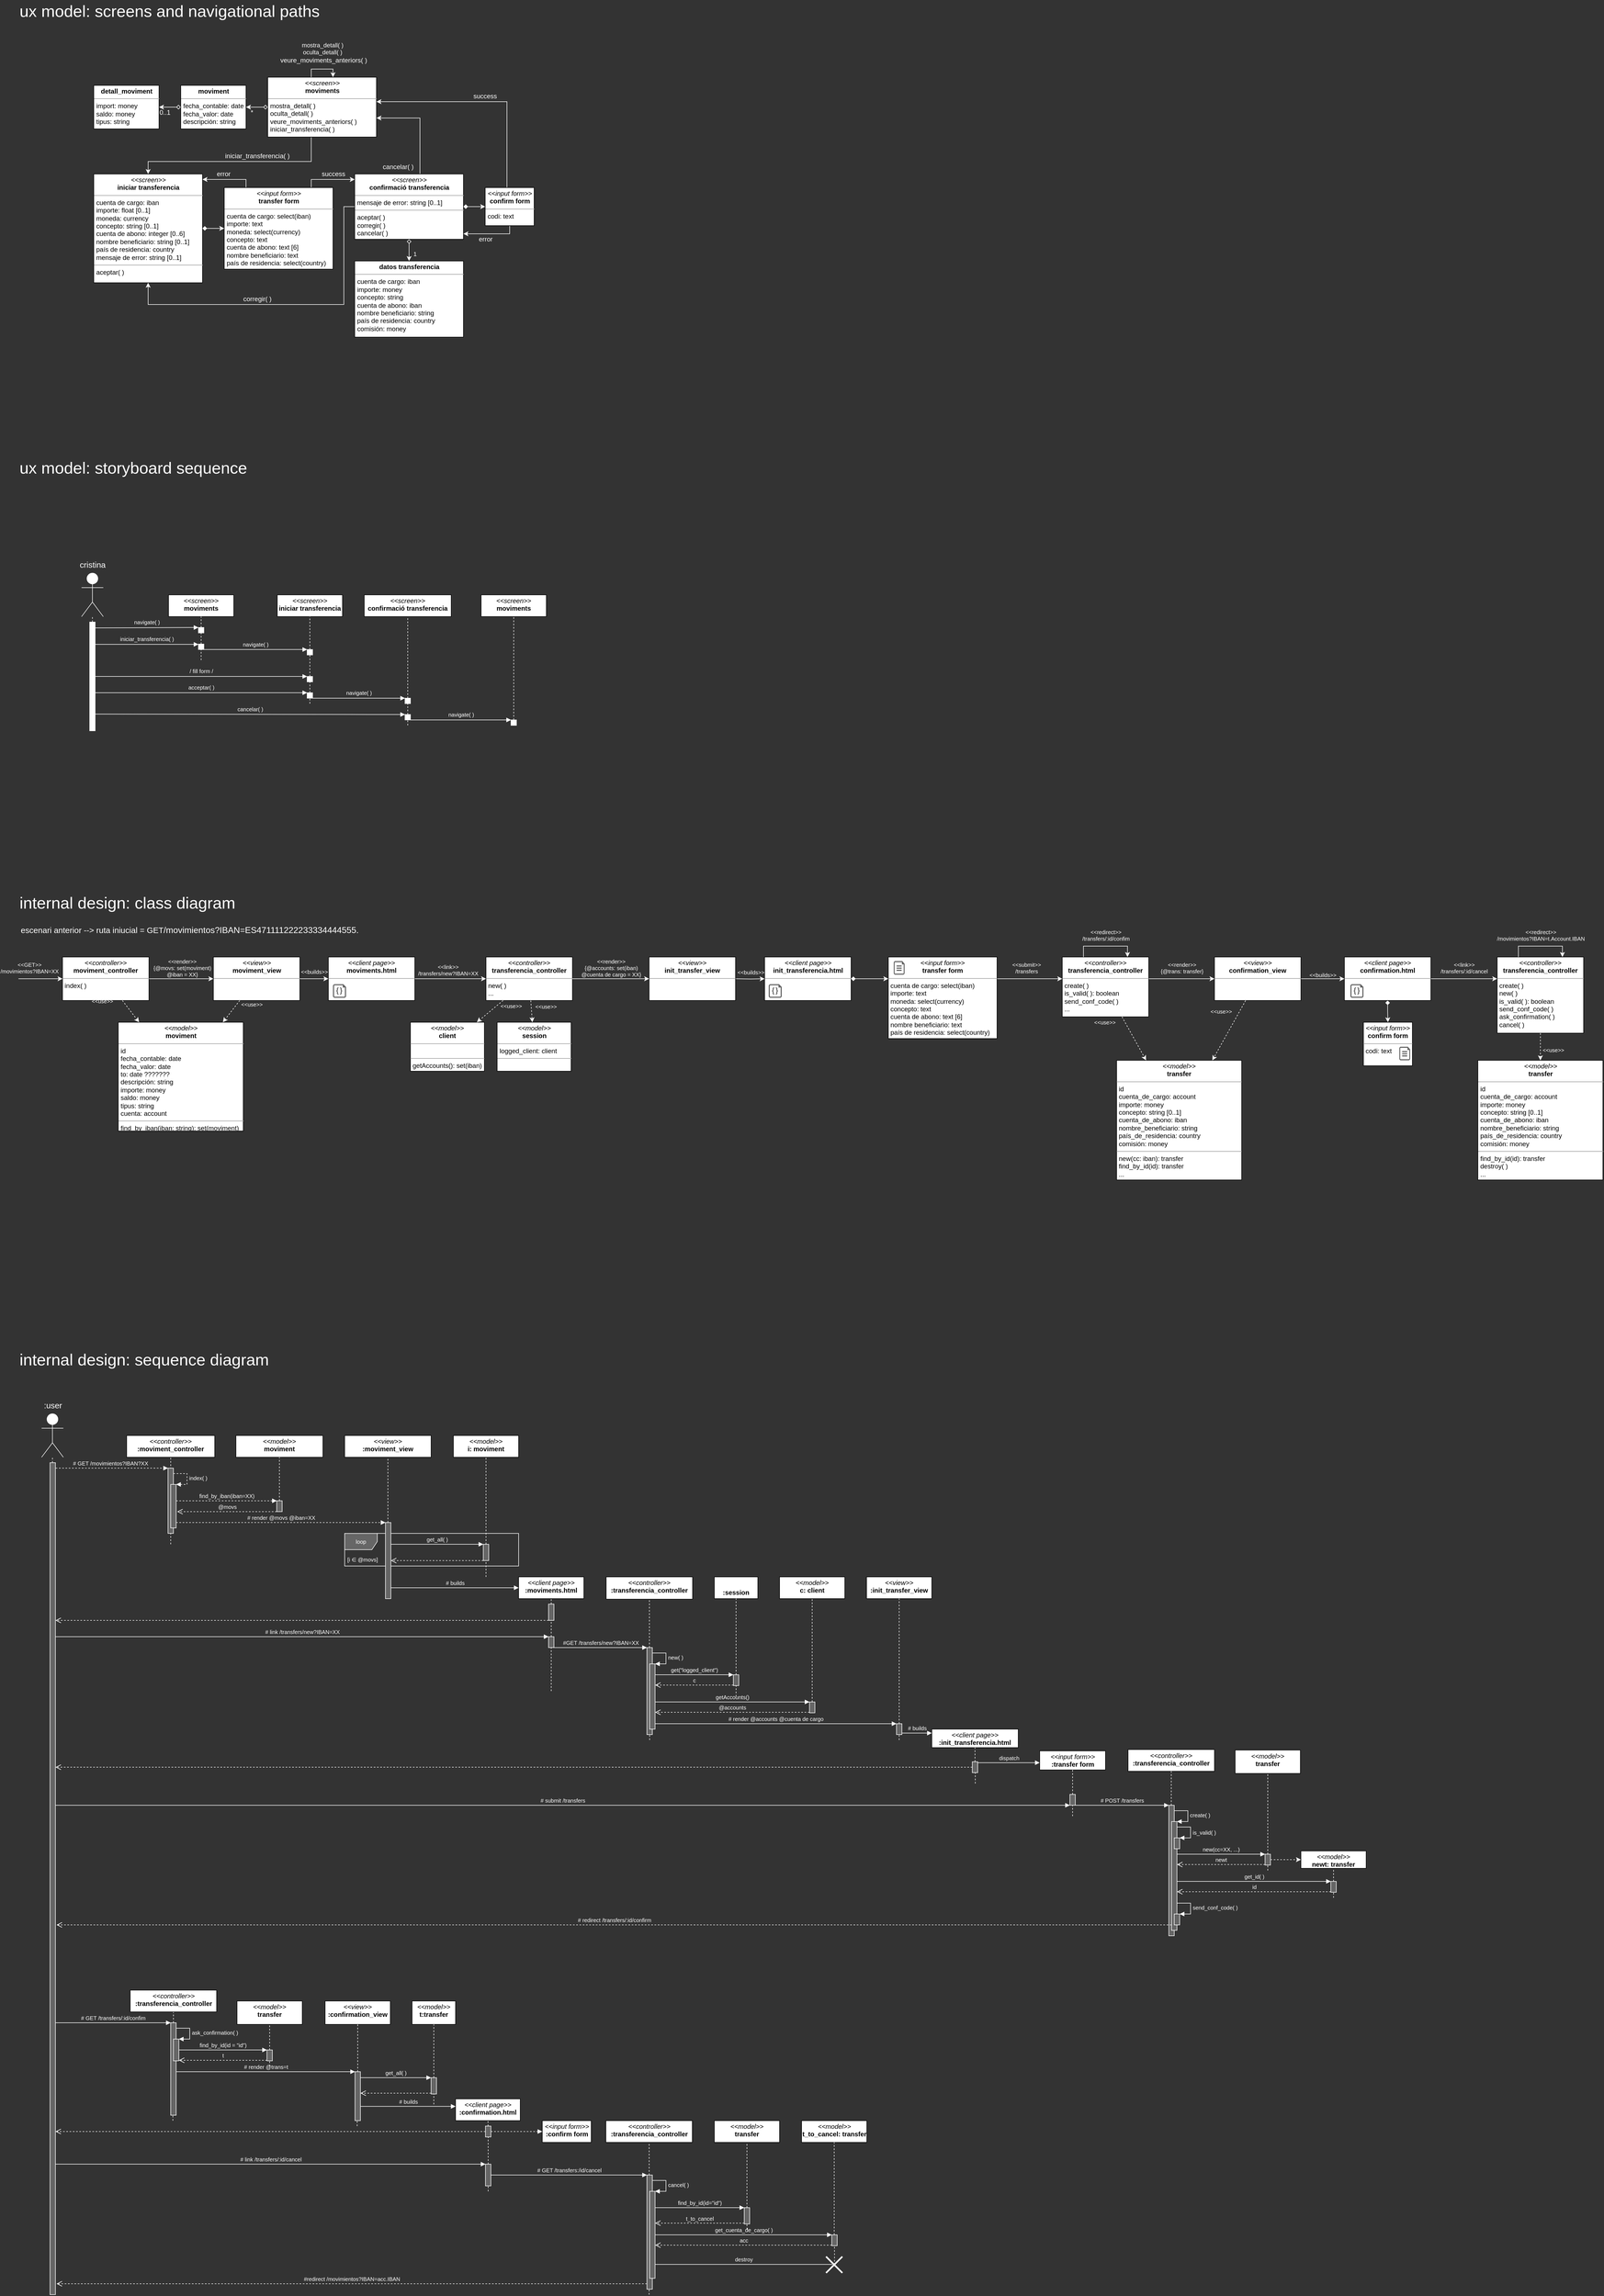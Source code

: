 <mxfile version="12.9.14" type="google"><diagram id="p_Bl7oB7GDyuIpua9rZd" name="Page-1"><mxGraphModel dx="2377" dy="1362" grid="1" gridSize="10" guides="1" tooltips="1" connect="1" arrows="1" fold="1" page="1" pageScale="1" pageWidth="1169" pageHeight="827" background="#333333" math="0" shadow="0"><root><mxCell id="0"/><mxCell id="1" parent="0"/><mxCell id="YM3ev77WXoDNSK74P9PH-282" value="loop" style="shape=umlFrame;whiteSpace=wrap;html=1;labelBackgroundColor=none;strokeColor=#FFFFFF;fillColor=#666666;fontSize=10;fontColor=#FFFFFF;width=60;height=30;" parent="1" vertex="1"><mxGeometry x="640" y="2860" width="320" height="60" as="geometry"/></mxCell><mxCell id="YM3ev77WXoDNSK74P9PH-12" style="edgeStyle=orthogonalEdgeStyle;rounded=0;orthogonalLoop=1;jettySize=auto;html=1;startArrow=diamond;startFill=0;endArrow=classic;endFill=1;strokeColor=#FFFFFF;" parent="1" source="YM3ev77WXoDNSK74P9PH-3" target="YM3ev77WXoDNSK74P9PH-9" edge="1"><mxGeometry relative="1" as="geometry"/></mxCell><mxCell id="YM3ev77WXoDNSK74P9PH-40" value="*" style="text;html=1;resizable=0;points=[];align=center;verticalAlign=middle;labelBackgroundColor=none;fontColor=#FFFFFF;" parent="YM3ev77WXoDNSK74P9PH-12" vertex="1" connectable="0"><mxGeometry x="0.188" relative="1" as="geometry"><mxPoint x="-6" y="10" as="offset"/></mxGeometry></mxCell><mxCell id="YM3ev77WXoDNSK74P9PH-16" value="" style="edgeStyle=orthogonalEdgeStyle;rounded=0;orthogonalLoop=1;jettySize=auto;html=1;labelBackgroundColor=none;startArrow=none;startFill=0;endArrow=classic;endFill=1;strokeColor=#FFFFFF;fontColor=#FFFFFF;" parent="1" source="YM3ev77WXoDNSK74P9PH-3" target="YM3ev77WXoDNSK74P9PH-18" edge="1"><mxGeometry relative="1" as="geometry"><mxPoint x="598.5" y="337" as="targetPoint"/><Array as="points"><mxPoint x="578.5" y="337"/><mxPoint x="278.5" y="337"/></Array></mxGeometry></mxCell><mxCell id="YM3ev77WXoDNSK74P9PH-17" value="iniciar_transferencia( )" style="text;html=1;resizable=0;points=[];align=center;verticalAlign=middle;labelBackgroundColor=none;fontColor=#FFFFFF;" parent="YM3ev77WXoDNSK74P9PH-16" vertex="1" connectable="0"><mxGeometry x="-0.132" y="-2" relative="1" as="geometry"><mxPoint x="14.5" y="-8" as="offset"/></mxGeometry></mxCell><mxCell id="YM3ev77WXoDNSK74P9PH-3" value="&lt;p style=&quot;margin: 0px ; margin-top: 4px ; text-align: center&quot;&gt;&lt;i&gt;&amp;lt;&amp;lt;screen&amp;gt;&amp;gt;&lt;/i&gt;&lt;br&gt;&lt;b&gt;moviments&lt;/b&gt;&lt;/p&gt;&lt;hr size=&quot;1&quot;&gt;&lt;p style=&quot;margin: 0px ; margin-left: 4px&quot;&gt;&lt;/p&gt;&lt;p style=&quot;margin: 0px ; margin-left: 4px&quot;&gt;mostra_detall( )&lt;br&gt;oculta_detall( )&lt;/p&gt;&lt;p style=&quot;margin: 0px ; margin-left: 4px&quot;&gt;veure_moviments_anteriors( )&lt;/p&gt;&lt;p style=&quot;margin: 0px ; margin-left: 4px&quot;&gt;iniciar_transferencia( )&lt;/p&gt;" style="verticalAlign=top;align=left;overflow=fill;fontSize=12;fontFamily=Helvetica;html=1;" parent="1" vertex="1"><mxGeometry x="498.5" y="182" width="200" height="110" as="geometry"/></mxCell><mxCell id="YM3ev77WXoDNSK74P9PH-11" style="edgeStyle=orthogonalEdgeStyle;rounded=0;orthogonalLoop=1;jettySize=auto;html=1;strokeColor=#FFFFFF;endArrow=classic;endFill=1;startArrow=diamond;startFill=0;" parent="1" source="YM3ev77WXoDNSK74P9PH-9" target="YM3ev77WXoDNSK74P9PH-10" edge="1"><mxGeometry relative="1" as="geometry"/></mxCell><mxCell id="YM3ev77WXoDNSK74P9PH-39" value="0..1" style="text;html=1;resizable=0;points=[];align=center;verticalAlign=middle;labelBackgroundColor=none;fontColor=#FFFFFF;" parent="YM3ev77WXoDNSK74P9PH-11" vertex="1" connectable="0"><mxGeometry x="0.283" y="-1" relative="1" as="geometry"><mxPoint x="-4.5" y="11" as="offset"/></mxGeometry></mxCell><mxCell id="YM3ev77WXoDNSK74P9PH-9" value="&lt;p style=&quot;margin: 0px ; margin-top: 4px ; text-align: center&quot;&gt;&lt;b&gt;moviment&lt;/b&gt;&lt;/p&gt;&lt;hr size=&quot;1&quot;&gt;&lt;p style=&quot;margin: 0px ; margin-left: 4px&quot;&gt;fecha_contable: date&lt;/p&gt;&lt;p style=&quot;margin: 0px ; margin-left: 4px&quot;&gt;fecha_valor: date&lt;/p&gt;&lt;p style=&quot;margin: 0px ; margin-left: 4px&quot;&gt;descripción: string&lt;/p&gt;" style="verticalAlign=top;align=left;overflow=fill;fontSize=12;fontFamily=Helvetica;html=1;" parent="1" vertex="1"><mxGeometry x="338.5" y="197" width="120" height="80" as="geometry"/></mxCell><mxCell id="YM3ev77WXoDNSK74P9PH-10" value="&lt;p style=&quot;margin: 0px ; margin-top: 4px ; text-align: center&quot;&gt;&lt;b&gt;detall_moviment&lt;/b&gt;&lt;/p&gt;&lt;hr size=&quot;1&quot;&gt;&lt;p style=&quot;margin: 0px ; margin-left: 4px&quot;&gt;import: money&lt;/p&gt;&lt;p style=&quot;margin: 0px ; margin-left: 4px&quot;&gt;saldo: money&lt;/p&gt;&lt;p style=&quot;margin: 0px ; margin-left: 4px&quot;&gt;tipus: string&lt;/p&gt;" style="verticalAlign=top;align=left;overflow=fill;fontSize=12;fontFamily=Helvetica;html=1;" parent="1" vertex="1"><mxGeometry x="178.5" y="197" width="120" height="80" as="geometry"/></mxCell><mxCell id="YM3ev77WXoDNSK74P9PH-13" value="mostra_detall( )&lt;br&gt;oculta_detall( )&lt;br&gt;&lt;p style=&quot;font-size: 12px ; text-align: left ; margin: 0px 0px 0px 4px&quot;&gt;veure_moviments_anteriors( )&lt;/p&gt;" style="edgeStyle=orthogonalEdgeStyle;rounded=0;orthogonalLoop=1;jettySize=auto;html=1;startArrow=none;startFill=0;endArrow=classic;endFill=1;strokeColor=#FFFFFF;elbow=horizontal;labelBackgroundColor=none;fontColor=#FFFFFF;" parent="1" source="YM3ev77WXoDNSK74P9PH-3" target="YM3ev77WXoDNSK74P9PH-3" edge="1"><mxGeometry y="30" relative="1" as="geometry"><Array as="points"><mxPoint x="618.5" y="167"/></Array><mxPoint as="offset"/></mxGeometry></mxCell><mxCell id="YM3ev77WXoDNSK74P9PH-18" value="&lt;p style=&quot;margin: 0px ; margin-top: 4px ; text-align: center&quot;&gt;&lt;i&gt;&amp;lt;&amp;lt;screen&amp;gt;&amp;gt;&lt;/i&gt;&lt;br&gt;&lt;b&gt;iniciar transferencia&lt;/b&gt;&lt;/p&gt;&lt;hr size=&quot;1&quot;&gt;&lt;p style=&quot;margin: 0px ; margin-left: 4px&quot;&gt;cuenta de cargo: iban&lt;br&gt;&lt;/p&gt;&lt;p style=&quot;margin: 0px ; margin-left: 4px&quot;&gt;importe: float [0..1]&lt;/p&gt;&lt;p style=&quot;margin: 0px ; margin-left: 4px&quot;&gt;moneda: currency&amp;nbsp;&lt;/p&gt;&lt;p style=&quot;margin: 0px ; margin-left: 4px&quot;&gt;concepto: string [0..1]&lt;/p&gt;&lt;p style=&quot;margin: 0px ; margin-left: 4px&quot;&gt;cuenta de abono: integer [0..6]&lt;/p&gt;&lt;p style=&quot;margin: 0px ; margin-left: 4px&quot;&gt;nombre beneficiario: string [0..1]&lt;/p&gt;&lt;p style=&quot;margin: 0px ; margin-left: 4px&quot;&gt;país de residencia: country&lt;/p&gt;&lt;p style=&quot;margin: 0px ; margin-left: 4px&quot;&gt;mensaje de error: string [0..1]&lt;/p&gt;&lt;hr size=&quot;1&quot;&gt;&lt;p style=&quot;margin: 0px ; margin-left: 4px&quot;&gt;aceptar( )&lt;br&gt;&lt;/p&gt;" style="verticalAlign=top;align=left;overflow=fill;fontSize=12;fontFamily=Helvetica;html=1;" parent="1" vertex="1"><mxGeometry x="178.5" y="360" width="200" height="200" as="geometry"/></mxCell><mxCell id="YM3ev77WXoDNSK74P9PH-22" style="edgeStyle=orthogonalEdgeStyle;rounded=0;orthogonalLoop=1;jettySize=auto;html=1;labelBackgroundColor=none;startArrow=none;startFill=0;endArrow=classic;endFill=1;strokeColor=#FFFFFF;fontColor=#FFFFFF;" parent="1" source="YM3ev77WXoDNSK74P9PH-20" target="YM3ev77WXoDNSK74P9PH-18" edge="1"><mxGeometry relative="1" as="geometry"><Array as="points"><mxPoint x="458.5" y="370"/></Array></mxGeometry></mxCell><mxCell id="YM3ev77WXoDNSK74P9PH-23" value="error" style="text;html=1;resizable=0;points=[];align=center;verticalAlign=middle;labelBackgroundColor=none;fontColor=#FFFFFF;" parent="YM3ev77WXoDNSK74P9PH-22" vertex="1" connectable="0"><mxGeometry x="-0.082" y="1" relative="1" as="geometry"><mxPoint x="-13.5" y="-11" as="offset"/></mxGeometry></mxCell><mxCell id="YM3ev77WXoDNSK74P9PH-25" style="edgeStyle=orthogonalEdgeStyle;rounded=0;orthogonalLoop=1;jettySize=auto;html=1;labelBackgroundColor=none;startArrow=none;startFill=0;endArrow=classic;endFill=1;strokeColor=#FFFFFF;fontColor=#FFFFFF;" parent="1" source="YM3ev77WXoDNSK74P9PH-20" target="YM3ev77WXoDNSK74P9PH-24" edge="1"><mxGeometry relative="1" as="geometry"><Array as="points"><mxPoint x="578.5" y="370"/></Array></mxGeometry></mxCell><mxCell id="YM3ev77WXoDNSK74P9PH-26" value="success" style="text;html=1;resizable=0;points=[];align=center;verticalAlign=middle;labelBackgroundColor=none;fontColor=#FFFFFF;" parent="YM3ev77WXoDNSK74P9PH-25" vertex="1" connectable="0"><mxGeometry x="-0.046" y="-1" relative="1" as="geometry"><mxPoint x="10" y="-11" as="offset"/></mxGeometry></mxCell><mxCell id="YM3ev77WXoDNSK74P9PH-20" value="&lt;p style=&quot;margin: 0px ; margin-top: 4px ; text-align: center&quot;&gt;&lt;i&gt;&amp;lt;&amp;lt;input form&amp;gt;&amp;gt;&lt;/i&gt;&lt;br&gt;&lt;b&gt;transfer form&lt;/b&gt;&lt;/p&gt;&lt;hr size=&quot;1&quot;&gt;&lt;p style=&quot;margin: 0px ; margin-left: 4px&quot;&gt;cuenta de cargo: select(iban)&lt;br&gt;&lt;/p&gt;&lt;p style=&quot;margin: 0px ; margin-left: 4px&quot;&gt;importe: text&lt;/p&gt;&lt;p style=&quot;margin: 0px ; margin-left: 4px&quot;&gt;moneda: select(currency)&lt;/p&gt;&lt;p style=&quot;margin: 0px ; margin-left: 4px&quot;&gt;concepto: text&lt;/p&gt;&lt;p style=&quot;margin: 0px ; margin-left: 4px&quot;&gt;cuenta de abono: text [6]&lt;/p&gt;&lt;p style=&quot;margin: 0px ; margin-left: 4px&quot;&gt;nombre beneficiario: text&lt;/p&gt;&lt;p style=&quot;margin: 0px ; margin-left: 4px&quot;&gt;país de residencia: select(country)&lt;/p&gt;" style="verticalAlign=top;align=left;overflow=fill;fontSize=12;fontFamily=Helvetica;html=1;" parent="1" vertex="1"><mxGeometry x="418.5" y="385" width="200" height="150" as="geometry"/></mxCell><mxCell id="YM3ev77WXoDNSK74P9PH-21" style="edgeStyle=orthogonalEdgeStyle;rounded=0;orthogonalLoop=1;jettySize=auto;html=1;startArrow=diamond;startFill=1;endArrow=classic;endFill=1;strokeColor=#FFFFFF;" parent="1" source="YM3ev77WXoDNSK74P9PH-18" target="YM3ev77WXoDNSK74P9PH-20" edge="1"><mxGeometry relative="1" as="geometry"><mxPoint x="188.5" y="270.143" as="sourcePoint"/><mxPoint x="148.5" y="270.143" as="targetPoint"/><Array as="points"><mxPoint x="418.5" y="460"/><mxPoint x="418.5" y="460"/></Array></mxGeometry></mxCell><mxCell id="YM3ev77WXoDNSK74P9PH-28" value="1" style="edgeStyle=orthogonalEdgeStyle;rounded=0;orthogonalLoop=1;jettySize=auto;html=1;labelBackgroundColor=none;startArrow=diamond;startFill=0;endArrow=classic;endFill=1;strokeColor=#FFFFFF;fontColor=#FFFFFF;" parent="1" source="YM3ev77WXoDNSK74P9PH-24" target="YM3ev77WXoDNSK74P9PH-27" edge="1"><mxGeometry x="0.35" y="10" relative="1" as="geometry"><mxPoint as="offset"/></mxGeometry></mxCell><mxCell id="YM3ev77WXoDNSK74P9PH-30" style="edgeStyle=orthogonalEdgeStyle;rounded=0;orthogonalLoop=1;jettySize=auto;html=1;labelBackgroundColor=none;startArrow=diamond;startFill=1;endArrow=classic;endFill=1;strokeColor=#FFFFFF;fontColor=#FFFFFF;" parent="1" source="YM3ev77WXoDNSK74P9PH-24" target="YM3ev77WXoDNSK74P9PH-29" edge="1"><mxGeometry relative="1" as="geometry"/></mxCell><mxCell id="YM3ev77WXoDNSK74P9PH-35" style="edgeStyle=orthogonalEdgeStyle;rounded=0;orthogonalLoop=1;jettySize=auto;html=1;labelBackgroundColor=none;startArrow=none;startFill=0;endArrow=classic;endFill=1;strokeColor=#FFFFFF;fontColor=#FFFFFF;" parent="1" source="YM3ev77WXoDNSK74P9PH-24" target="YM3ev77WXoDNSK74P9PH-3" edge="1"><mxGeometry relative="1" as="geometry"><Array as="points"><mxPoint x="778.5" y="257"/></Array></mxGeometry></mxCell><mxCell id="YM3ev77WXoDNSK74P9PH-36" value="cancelar( )" style="text;html=1;resizable=0;points=[];align=center;verticalAlign=middle;labelBackgroundColor=none;fontColor=#FFFFFF;" parent="YM3ev77WXoDNSK74P9PH-35" vertex="1" connectable="0"><mxGeometry x="-0.66" y="29" relative="1" as="geometry"><mxPoint x="-11.5" y="18" as="offset"/></mxGeometry></mxCell><mxCell id="YM3ev77WXoDNSK74P9PH-37" style="edgeStyle=orthogonalEdgeStyle;rounded=0;orthogonalLoop=1;jettySize=auto;html=1;labelBackgroundColor=none;startArrow=none;startFill=0;endArrow=classic;endFill=1;strokeColor=#FFFFFF;fontColor=#FFFFFF;" parent="1" source="YM3ev77WXoDNSK74P9PH-24" target="YM3ev77WXoDNSK74P9PH-18" edge="1"><mxGeometry relative="1" as="geometry"><Array as="points"><mxPoint x="638.5" y="420"/><mxPoint x="638.5" y="600"/><mxPoint x="278.5" y="600"/></Array></mxGeometry></mxCell><mxCell id="YM3ev77WXoDNSK74P9PH-38" value="corregir( )" style="text;html=1;resizable=0;points=[];align=center;verticalAlign=middle;labelBackgroundColor=none;fontColor=#FFFFFF;" parent="YM3ev77WXoDNSK74P9PH-37" vertex="1" connectable="0"><mxGeometry x="0.232" y="1" relative="1" as="geometry"><mxPoint x="9.5" y="-11" as="offset"/></mxGeometry></mxCell><mxCell id="YM3ev77WXoDNSK74P9PH-24" value="&lt;p style=&quot;margin: 0px ; margin-top: 4px ; text-align: center&quot;&gt;&lt;i&gt;&amp;lt;&amp;lt;screen&amp;gt;&amp;gt;&lt;/i&gt;&lt;br&gt;&lt;b&gt;confirmació transferencia&lt;/b&gt;&lt;/p&gt;&lt;hr size=&quot;1&quot;&gt;&lt;p style=&quot;margin: 0px ; margin-left: 4px&quot;&gt;mensaje de error: string [0..1]&lt;/p&gt;&lt;hr size=&quot;1&quot;&gt;&lt;p style=&quot;margin: 0px ; margin-left: 4px&quot;&gt;aceptar( )&lt;br&gt;&lt;/p&gt;&lt;p style=&quot;margin: 0px ; margin-left: 4px&quot;&gt;corregir( )&lt;/p&gt;&lt;p style=&quot;margin: 0px ; margin-left: 4px&quot;&gt;cancelar( )&lt;/p&gt;" style="verticalAlign=top;align=left;overflow=fill;fontSize=12;fontFamily=Helvetica;html=1;" parent="1" vertex="1"><mxGeometry x="658.5" y="360" width="200" height="120" as="geometry"/></mxCell><mxCell id="YM3ev77WXoDNSK74P9PH-27" value="&lt;p style=&quot;margin: 0px ; margin-top: 4px ; text-align: center&quot;&gt;&lt;b&gt;datos transferencia&lt;/b&gt;&lt;/p&gt;&lt;hr size=&quot;1&quot;&gt;&lt;p style=&quot;margin: 0px ; margin-left: 4px&quot;&gt;cuenta de cargo: iban&lt;br&gt;&lt;/p&gt;&lt;p style=&quot;margin: 0px ; margin-left: 4px&quot;&gt;importe: money&lt;/p&gt;&lt;p style=&quot;margin: 0px ; margin-left: 4px&quot;&gt;&lt;span&gt;concepto: string&lt;/span&gt;&lt;br&gt;&lt;/p&gt;&lt;p style=&quot;margin: 0px ; margin-left: 4px&quot;&gt;cuenta de abono: iban&lt;/p&gt;&lt;p style=&quot;margin: 0px ; margin-left: 4px&quot;&gt;nombre beneficiario: string&lt;/p&gt;&lt;p style=&quot;margin: 0px ; margin-left: 4px&quot;&gt;país de residencia: country&lt;/p&gt;&lt;p style=&quot;margin: 0px ; margin-left: 4px&quot;&gt;comisión: money&lt;/p&gt;" style="verticalAlign=top;align=left;overflow=fill;fontSize=12;fontFamily=Helvetica;html=1;" parent="1" vertex="1"><mxGeometry x="658.5" y="520" width="200" height="140" as="geometry"/></mxCell><mxCell id="YM3ev77WXoDNSK74P9PH-31" style="edgeStyle=orthogonalEdgeStyle;rounded=0;orthogonalLoop=1;jettySize=auto;html=1;labelBackgroundColor=none;startArrow=none;startFill=0;endArrow=classic;endFill=1;strokeColor=#FFFFFF;fontColor=#FFFFFF;" parent="1" source="YM3ev77WXoDNSK74P9PH-29" target="YM3ev77WXoDNSK74P9PH-24" edge="1"><mxGeometry relative="1" as="geometry"><Array as="points"><mxPoint x="943.5" y="470"/></Array></mxGeometry></mxCell><mxCell id="YM3ev77WXoDNSK74P9PH-32" value="error" style="text;html=1;resizable=0;points=[];align=center;verticalAlign=middle;labelBackgroundColor=none;fontColor=#FFFFFF;" parent="YM3ev77WXoDNSK74P9PH-31" vertex="1" connectable="0"><mxGeometry x="-0.084" y="1" relative="1" as="geometry"><mxPoint x="-14" y="9" as="offset"/></mxGeometry></mxCell><mxCell id="YM3ev77WXoDNSK74P9PH-33" style="edgeStyle=orthogonalEdgeStyle;rounded=0;orthogonalLoop=1;jettySize=auto;html=1;labelBackgroundColor=none;startArrow=none;startFill=0;endArrow=classic;endFill=1;strokeColor=#FFFFFF;fontColor=#FFFFFF;" parent="1" source="YM3ev77WXoDNSK74P9PH-29" target="YM3ev77WXoDNSK74P9PH-3" edge="1"><mxGeometry relative="1" as="geometry"><Array as="points"><mxPoint x="938.5" y="227"/></Array></mxGeometry></mxCell><mxCell id="YM3ev77WXoDNSK74P9PH-34" value="success" style="text;html=1;resizable=0;points=[];align=center;verticalAlign=middle;labelBackgroundColor=none;fontColor=#FFFFFF;" parent="YM3ev77WXoDNSK74P9PH-33" vertex="1" connectable="0"><mxGeometry x="-0.69" y="44" relative="1" as="geometry"><mxPoint x="3.5" y="-106.5" as="offset"/></mxGeometry></mxCell><mxCell id="YM3ev77WXoDNSK74P9PH-29" value="&lt;p style=&quot;margin: 0px ; margin-top: 4px ; text-align: center&quot;&gt;&lt;i&gt;&amp;lt;&amp;lt;input form&amp;gt;&amp;gt;&lt;/i&gt;&lt;br&gt;&lt;b&gt;confirm form&lt;/b&gt;&lt;/p&gt;&lt;hr size=&quot;1&quot;&gt;&lt;p style=&quot;margin: 0px ; margin-left: 4px&quot;&gt;&lt;span&gt;codi: text&lt;/span&gt;&lt;/p&gt;" style="verticalAlign=top;align=left;overflow=fill;fontSize=12;fontFamily=Helvetica;html=1;" parent="1" vertex="1"><mxGeometry x="898.5" y="385" width="90" height="70" as="geometry"/></mxCell><mxCell id="YM3ev77WXoDNSK74P9PH-43" value="ux model: screens and navigational paths" style="text;html=1;resizable=0;points=[];autosize=1;align=left;verticalAlign=top;spacingTop=-4;fontColor=#FFFFFF;fontSize=30;" parent="1" vertex="1"><mxGeometry x="40" y="40" width="240" height="20" as="geometry"/></mxCell><mxCell id="YM3ev77WXoDNSK74P9PH-74" value="ux model: storyboard sequence" style="text;html=1;resizable=0;points=[];autosize=1;align=left;verticalAlign=top;spacingTop=-4;fontColor=#FFFFFF;fontSize=30;" parent="1" vertex="1"><mxGeometry x="40" y="880" width="430" height="40" as="geometry"/></mxCell><mxCell id="YM3ev77WXoDNSK74P9PH-75" value="&lt;p style=&quot;margin: 0px ; margin-top: 4px ; text-align: center&quot;&gt;&lt;i&gt;&amp;lt;&amp;lt;screen&amp;gt;&amp;gt;&lt;/i&gt;&lt;br&gt;&lt;b&gt;moviments&lt;/b&gt;&lt;/p&gt;" style="verticalAlign=top;align=left;overflow=fill;fontSize=12;fontFamily=Helvetica;html=1;" parent="1" vertex="1"><mxGeometry x="316" y="1134" width="120" height="40" as="geometry"/></mxCell><mxCell id="YM3ev77WXoDNSK74P9PH-76" value="&lt;p style=&quot;margin: 0px ; margin-top: 4px ; text-align: center&quot;&gt;&lt;i&gt;&amp;lt;&amp;lt;screen&amp;gt;&amp;gt;&lt;/i&gt;&lt;br&gt;&lt;b&gt;iniciar transferencia&lt;/b&gt;&lt;/p&gt;" style="verticalAlign=top;align=left;overflow=fill;fontSize=12;fontFamily=Helvetica;html=1;" parent="1" vertex="1"><mxGeometry x="516" y="1134" width="120" height="40" as="geometry"/></mxCell><mxCell id="YM3ev77WXoDNSK74P9PH-77" value="&lt;p style=&quot;margin: 0px ; margin-top: 4px ; text-align: center&quot;&gt;&lt;i&gt;&amp;lt;&amp;lt;screen&amp;gt;&amp;gt;&lt;/i&gt;&lt;br&gt;&lt;b&gt;confirmació&amp;nbsp;&lt;/b&gt;&lt;b&gt;transferencia&lt;/b&gt;&lt;/p&gt;&lt;p style=&quot;margin: 0px ; margin-left: 4px&quot;&gt;&lt;br&gt;&lt;/p&gt;" style="verticalAlign=top;align=left;overflow=fill;fontSize=12;fontFamily=Helvetica;html=1;" parent="1" vertex="1"><mxGeometry x="676" y="1134" width="160" height="40" as="geometry"/></mxCell><mxCell id="YM3ev77WXoDNSK74P9PH-78" value="&lt;font style=&quot;font-size: 15px&quot;&gt;cristina&lt;/font&gt;" style="shape=umlActor;verticalLabelPosition=top;labelBackgroundColor=none;verticalAlign=bottom;html=1;fontSize=30;fontColor=#FFFFFF;strokeColor=#FFFFFF;align=center;labelPosition=center;" parent="1" vertex="1"><mxGeometry x="156" y="1094" width="40" height="80" as="geometry"/></mxCell><mxCell id="YM3ev77WXoDNSK74P9PH-87" value="" style="endArrow=none;dashed=1;html=1;labelBackgroundColor=none;strokeColor=#FFFFFF;fontSize=30;fontColor=#FFFFFF;" parent="1" source="YM3ev77WXoDNSK74P9PH-88" target="YM3ev77WXoDNSK74P9PH-78" edge="1"><mxGeometry width="50" height="50" relative="1" as="geometry"><mxPoint x="176" y="1495.143" as="sourcePoint"/><mxPoint x="226" y="1214" as="targetPoint"/></mxGeometry></mxCell><mxCell id="YM3ev77WXoDNSK74P9PH-88" value="" style="rounded=0;whiteSpace=wrap;html=1;labelBackgroundColor=none;strokeColor=#FFFFFF;fontSize=30;fontColor=#FFFFFF;" parent="1" vertex="1"><mxGeometry x="171" y="1184" width="10" height="200" as="geometry"/></mxCell><mxCell id="YM3ev77WXoDNSK74P9PH-90" value="" style="endArrow=none;dashed=1;html=1;labelBackgroundColor=none;strokeColor=#FFFFFF;fontSize=30;fontColor=#FFFFFF;" parent="1" source="YM3ev77WXoDNSK74P9PH-95" target="YM3ev77WXoDNSK74P9PH-75" edge="1"><mxGeometry width="50" height="50" relative="1" as="geometry"><mxPoint x="376" y="1494" as="sourcePoint"/><mxPoint x="386" y="1224" as="targetPoint"/></mxGeometry></mxCell><mxCell id="YM3ev77WXoDNSK74P9PH-96" value="&lt;font style=&quot;font-size: 10px&quot;&gt;navigate( )&lt;/font&gt;" style="html=1;verticalAlign=bottom;endArrow=block;entryX=0;entryY=0;labelBackgroundColor=none;strokeColor=#FFFFFF;fontSize=15;fontColor=#FFFFFF;exitX=1.02;exitY=0.054;exitDx=0;exitDy=0;exitPerimeter=0;" parent="1" source="YM3ev77WXoDNSK74P9PH-88" target="YM3ev77WXoDNSK74P9PH-95" edge="1"><mxGeometry relative="1" as="geometry"><mxPoint x="196" y="1199" as="sourcePoint"/></mxGeometry></mxCell><mxCell id="YM3ev77WXoDNSK74P9PH-95" value="" style="html=1;points=[];perimeter=orthogonalPerimeter;labelBackgroundColor=none;strokeColor=#FFFFFF;fontSize=15;fontColor=#FFFFFF;" parent="1" vertex="1"><mxGeometry x="371" y="1194" width="10" height="10" as="geometry"/></mxCell><mxCell id="YM3ev77WXoDNSK74P9PH-98" value="" style="endArrow=none;dashed=1;html=1;labelBackgroundColor=none;strokeColor=#FFFFFF;fontSize=30;fontColor=#FFFFFF;" parent="1" source="YM3ev77WXoDNSK74P9PH-100" target="YM3ev77WXoDNSK74P9PH-95" edge="1"><mxGeometry width="50" height="50" relative="1" as="geometry"><mxPoint x="376" y="1494" as="sourcePoint"/><mxPoint x="376" y="1174" as="targetPoint"/></mxGeometry></mxCell><mxCell id="YM3ev77WXoDNSK74P9PH-100" value="" style="html=1;points=[];perimeter=orthogonalPerimeter;labelBackgroundColor=none;strokeColor=#FFFFFF;fontSize=15;fontColor=#FFFFFF;" parent="1" vertex="1"><mxGeometry x="371" y="1224.5" width="10" height="10" as="geometry"/></mxCell><mxCell id="YM3ev77WXoDNSK74P9PH-101" value="" style="endArrow=none;dashed=1;html=1;labelBackgroundColor=none;strokeColor=#FFFFFF;fontSize=30;fontColor=#FFFFFF;" parent="1" target="YM3ev77WXoDNSK74P9PH-100" edge="1"><mxGeometry width="50" height="50" relative="1" as="geometry"><mxPoint x="376" y="1254" as="sourcePoint"/><mxPoint x="376" y="1204" as="targetPoint"/></mxGeometry></mxCell><mxCell id="YM3ev77WXoDNSK74P9PH-102" value="&lt;font style=&quot;font-size: 10px&quot;&gt;iniciar_transferencia( )&lt;/font&gt;" style="html=1;verticalAlign=bottom;endArrow=block;labelBackgroundColor=none;strokeColor=#FFFFFF;fontSize=15;fontColor=#FFFFFF;" parent="1" target="YM3ev77WXoDNSK74P9PH-100" edge="1"><mxGeometry relative="1" as="geometry"><mxPoint x="181" y="1225" as="sourcePoint"/><mxPoint x="371" y="1224" as="targetPoint"/></mxGeometry></mxCell><mxCell id="YM3ev77WXoDNSK74P9PH-104" value="&lt;font style=&quot;font-size: 10px&quot;&gt;navigate( )&lt;/font&gt;" style="html=1;verticalAlign=bottom;endArrow=block;labelBackgroundColor=none;strokeColor=#FFFFFF;fontSize=15;fontColor=#FFFFFF;" parent="1" source="YM3ev77WXoDNSK74P9PH-100" target="YM3ev77WXoDNSK74P9PH-103" edge="1"><mxGeometry relative="1" as="geometry"><mxPoint x="381" y="1234.7" as="sourcePoint"/><mxPoint x="571" y="1234.5" as="targetPoint"/></mxGeometry></mxCell><mxCell id="YM3ev77WXoDNSK74P9PH-105" value="" style="endArrow=none;dashed=1;html=1;labelBackgroundColor=none;strokeColor=#FFFFFF;fontSize=30;fontColor=#FFFFFF;" parent="1" source="YM3ev77WXoDNSK74P9PH-103" target="YM3ev77WXoDNSK74P9PH-76" edge="1"><mxGeometry width="50" height="50" relative="1" as="geometry"><mxPoint x="576" y="1344" as="sourcePoint"/><mxPoint x="386" y="1184" as="targetPoint"/></mxGeometry></mxCell><mxCell id="YM3ev77WXoDNSK74P9PH-103" value="" style="html=1;points=[];perimeter=orthogonalPerimeter;labelBackgroundColor=none;strokeColor=#FFFFFF;fontSize=15;fontColor=#FFFFFF;" parent="1" vertex="1"><mxGeometry x="571" y="1234.5" width="10" height="10" as="geometry"/></mxCell><mxCell id="YM3ev77WXoDNSK74P9PH-106" value="" style="endArrow=none;dashed=1;html=1;labelBackgroundColor=none;strokeColor=#FFFFFF;fontSize=30;fontColor=#FFFFFF;" parent="1" source="YM3ev77WXoDNSK74P9PH-107" target="YM3ev77WXoDNSK74P9PH-103" edge="1"><mxGeometry width="50" height="50" relative="1" as="geometry"><mxPoint x="576" y="1334" as="sourcePoint"/><mxPoint x="576" y="1174" as="targetPoint"/></mxGeometry></mxCell><mxCell id="YM3ev77WXoDNSK74P9PH-107" value="" style="html=1;points=[];perimeter=orthogonalPerimeter;labelBackgroundColor=none;strokeColor=#FFFFFF;fontSize=15;fontColor=#FFFFFF;" parent="1" vertex="1"><mxGeometry x="571" y="1284" width="10" height="10" as="geometry"/></mxCell><mxCell id="YM3ev77WXoDNSK74P9PH-108" value="" style="endArrow=none;dashed=1;html=1;labelBackgroundColor=none;strokeColor=#FFFFFF;fontSize=30;fontColor=#FFFFFF;" parent="1" source="YM3ev77WXoDNSK74P9PH-110" target="YM3ev77WXoDNSK74P9PH-107" edge="1"><mxGeometry width="50" height="50" relative="1" as="geometry"><mxPoint x="576" y="1334" as="sourcePoint"/><mxPoint x="576" y="1244.5" as="targetPoint"/></mxGeometry></mxCell><mxCell id="YM3ev77WXoDNSK74P9PH-109" value="&lt;font style=&quot;font-size: 10px&quot;&gt;/ fill form /&lt;/font&gt;" style="html=1;verticalAlign=bottom;endArrow=block;labelBackgroundColor=none;strokeColor=#FFFFFF;fontSize=15;fontColor=#FFFFFF;" parent="1" target="YM3ev77WXoDNSK74P9PH-107" edge="1"><mxGeometry relative="1" as="geometry"><mxPoint x="181" y="1284" as="sourcePoint"/><mxPoint x="534.5" y="1283.5" as="targetPoint"/></mxGeometry></mxCell><mxCell id="YM3ev77WXoDNSK74P9PH-110" value="" style="html=1;points=[];perimeter=orthogonalPerimeter;labelBackgroundColor=none;strokeColor=#FFFFFF;fontSize=15;fontColor=#FFFFFF;" parent="1" vertex="1"><mxGeometry x="571" y="1314" width="10" height="10" as="geometry"/></mxCell><mxCell id="YM3ev77WXoDNSK74P9PH-111" value="" style="endArrow=none;dashed=1;html=1;labelBackgroundColor=none;strokeColor=#FFFFFF;fontSize=30;fontColor=#FFFFFF;" parent="1" target="YM3ev77WXoDNSK74P9PH-110" edge="1"><mxGeometry width="50" height="50" relative="1" as="geometry"><mxPoint x="576" y="1334" as="sourcePoint"/><mxPoint x="576" y="1294" as="targetPoint"/></mxGeometry></mxCell><mxCell id="YM3ev77WXoDNSK74P9PH-112" value="&lt;font style=&quot;font-size: 10px&quot;&gt;acceptar( )&lt;/font&gt;" style="html=1;verticalAlign=bottom;endArrow=block;labelBackgroundColor=none;strokeColor=#FFFFFF;fontSize=15;fontColor=#FFFFFF;" parent="1" target="YM3ev77WXoDNSK74P9PH-110" edge="1"><mxGeometry relative="1" as="geometry"><mxPoint x="181" y="1314" as="sourcePoint"/><mxPoint x="571" y="1313.63" as="targetPoint"/></mxGeometry></mxCell><mxCell id="YM3ev77WXoDNSK74P9PH-113" value="" style="endArrow=none;dashed=1;html=1;labelBackgroundColor=none;strokeColor=#FFFFFF;fontSize=30;fontColor=#FFFFFF;" parent="1" source="YM3ev77WXoDNSK74P9PH-114" target="YM3ev77WXoDNSK74P9PH-77" edge="1"><mxGeometry width="50" height="50" relative="1" as="geometry"><mxPoint x="756" y="1374" as="sourcePoint"/><mxPoint x="736" y="1184" as="targetPoint"/></mxGeometry></mxCell><mxCell id="YM3ev77WXoDNSK74P9PH-114" value="" style="html=1;points=[];perimeter=orthogonalPerimeter;labelBackgroundColor=none;strokeColor=#FFFFFF;fontSize=15;fontColor=#FFFFFF;" parent="1" vertex="1"><mxGeometry x="751" y="1324" width="10" height="10" as="geometry"/></mxCell><mxCell id="YM3ev77WXoDNSK74P9PH-115" value="" style="endArrow=none;dashed=1;html=1;labelBackgroundColor=none;strokeColor=#FFFFFF;fontSize=30;fontColor=#FFFFFF;" parent="1" source="YM3ev77WXoDNSK74P9PH-117" target="YM3ev77WXoDNSK74P9PH-114" edge="1"><mxGeometry width="50" height="50" relative="1" as="geometry"><mxPoint x="756" y="1374" as="sourcePoint"/><mxPoint x="756" y="1174" as="targetPoint"/></mxGeometry></mxCell><mxCell id="YM3ev77WXoDNSK74P9PH-116" value="&lt;font style=&quot;font-size: 10px&quot;&gt;navigate( )&lt;/font&gt;" style="html=1;verticalAlign=bottom;endArrow=block;labelBackgroundColor=none;strokeColor=#FFFFFF;fontSize=15;fontColor=#FFFFFF;" parent="1" source="YM3ev77WXoDNSK74P9PH-110" target="YM3ev77WXoDNSK74P9PH-114" edge="1"><mxGeometry relative="1" as="geometry"><mxPoint x="566" y="1344" as="sourcePoint"/><mxPoint x="756" y="1344" as="targetPoint"/></mxGeometry></mxCell><mxCell id="YM3ev77WXoDNSK74P9PH-118" value="&lt;font style=&quot;font-size: 10px&quot;&gt;cancelar( )&lt;/font&gt;" style="html=1;verticalAlign=bottom;endArrow=block;labelBackgroundColor=none;strokeColor=#FFFFFF;fontSize=15;fontColor=#FFFFFF;exitX=0.94;exitY=0.846;exitDx=0;exitDy=0;exitPerimeter=0;" parent="1" source="YM3ev77WXoDNSK74P9PH-88" target="YM3ev77WXoDNSK74P9PH-117" edge="1"><mxGeometry relative="1" as="geometry"><mxPoint x="376" y="1354" as="sourcePoint"/><mxPoint x="736" y="1363.63" as="targetPoint"/><Array as="points"><mxPoint x="696" y="1354"/></Array></mxGeometry></mxCell><mxCell id="YM3ev77WXoDNSK74P9PH-117" value="" style="html=1;points=[];perimeter=orthogonalPerimeter;labelBackgroundColor=none;strokeColor=#FFFFFF;fontSize=15;fontColor=#FFFFFF;" parent="1" vertex="1"><mxGeometry x="751" y="1354" width="10" height="10" as="geometry"/></mxCell><mxCell id="YM3ev77WXoDNSK74P9PH-119" value="" style="endArrow=none;dashed=1;html=1;labelBackgroundColor=none;strokeColor=#FFFFFF;fontSize=30;fontColor=#FFFFFF;" parent="1" target="YM3ev77WXoDNSK74P9PH-117" edge="1"><mxGeometry width="50" height="50" relative="1" as="geometry"><mxPoint x="756" y="1374" as="sourcePoint"/><mxPoint x="756" y="1334" as="targetPoint"/></mxGeometry></mxCell><mxCell id="YM3ev77WXoDNSK74P9PH-120" value="&lt;p style=&quot;margin: 0px ; margin-top: 4px ; text-align: center&quot;&gt;&lt;i&gt;&amp;lt;&amp;lt;screen&amp;gt;&amp;gt;&lt;/i&gt;&lt;br&gt;&lt;b&gt;moviments&lt;/b&gt;&lt;/p&gt;" style="verticalAlign=top;align=left;overflow=fill;fontSize=12;fontFamily=Helvetica;html=1;" parent="1" vertex="1"><mxGeometry x="891" y="1134" width="120" height="40" as="geometry"/></mxCell><mxCell id="YM3ev77WXoDNSK74P9PH-121" value="" style="endArrow=none;dashed=1;html=1;labelBackgroundColor=none;strokeColor=#FFFFFF;fontSize=30;fontColor=#FFFFFF;" parent="1" source="YM3ev77WXoDNSK74P9PH-123" target="YM3ev77WXoDNSK74P9PH-120" edge="1"><mxGeometry width="50" height="50" relative="1" as="geometry"><mxPoint x="958.5" y="1664" as="sourcePoint"/><mxPoint x="968.5" y="1394" as="targetPoint"/></mxGeometry></mxCell><mxCell id="YM3ev77WXoDNSK74P9PH-122" value="&lt;font style=&quot;font-size: 10px&quot;&gt;navigate( )&lt;/font&gt;" style="html=1;verticalAlign=bottom;endArrow=block;entryX=0;entryY=0;labelBackgroundColor=none;strokeColor=#FFFFFF;fontSize=15;fontColor=#FFFFFF;" parent="1" source="YM3ev77WXoDNSK74P9PH-117" target="YM3ev77WXoDNSK74P9PH-123" edge="1"><mxGeometry relative="1" as="geometry"><mxPoint x="763.7" y="1364.8" as="sourcePoint"/></mxGeometry></mxCell><mxCell id="YM3ev77WXoDNSK74P9PH-123" value="" style="html=1;points=[];perimeter=orthogonalPerimeter;labelBackgroundColor=none;strokeColor=#FFFFFF;fontSize=15;fontColor=#FFFFFF;" parent="1" vertex="1"><mxGeometry x="946" y="1364" width="10" height="10" as="geometry"/></mxCell><mxCell id="YM3ev77WXoDNSK74P9PH-124" value="internal design: class diagram" style="text;html=1;resizable=0;points=[];autosize=1;align=left;verticalAlign=top;spacingTop=-4;fontColor=#FFFFFF;fontSize=30;" parent="1" vertex="1"><mxGeometry x="40" y="1680" width="410" height="40" as="geometry"/></mxCell><mxCell id="YM3ev77WXoDNSK74P9PH-125" value="&amp;nbsp;" style="text;html=1;resizable=0;points=[];autosize=1;align=left;verticalAlign=top;spacingTop=-4;fontSize=15;fontColor=#FFFFFF;labelBackgroundColor=none;" parent="1" vertex="1"><mxGeometry x="371" y="1800" width="20" height="20" as="geometry"/></mxCell><mxCell id="YM3ev77WXoDNSK74P9PH-127" value="&lt;span style=&quot;text-align: left ; white-space: nowrap&quot;&gt;escenari anterior --&amp;gt; ruta iniucial = GET&lt;/span&gt;&lt;span style=&quot;text-align: left ; font-size: medium ; white-space: pre-wrap&quot;&gt;/movimientos?IBAN=ES471111222233334444555.&lt;/span&gt;" style="text;html=1;strokeColor=none;fillColor=none;align=center;verticalAlign=middle;whiteSpace=wrap;rounded=0;labelBackgroundColor=none;fontSize=15;fontColor=#FFFFFF;" parent="1" vertex="1"><mxGeometry x="40" y="1740" width="630" height="20" as="geometry"/></mxCell><mxCell id="YM3ev77WXoDNSK74P9PH-133" style="edgeStyle=orthogonalEdgeStyle;rounded=0;orthogonalLoop=1;jettySize=auto;html=1;labelBackgroundColor=none;startArrow=none;startFill=0;endArrow=classic;endFill=1;strokeColor=#FFFFFF;fontSize=10;fontColor=#FFFFFF;" parent="1" source="YM3ev77WXoDNSK74P9PH-129" target="YM3ev77WXoDNSK74P9PH-132" edge="1"><mxGeometry relative="1" as="geometry"/></mxCell><mxCell id="YM3ev77WXoDNSK74P9PH-134" value="&amp;lt;&amp;lt;render&amp;gt;&amp;gt;&lt;br&gt;{@movs: set(moviment)&lt;br&gt;@iban = XX}" style="text;html=1;resizable=0;points=[];align=center;verticalAlign=middle;labelBackgroundColor=none;fontSize=10;fontColor=#FFFFFF;" parent="YM3ev77WXoDNSK74P9PH-133" vertex="1" connectable="0"><mxGeometry x="-0.064" y="-2" relative="1" as="geometry"><mxPoint x="5" y="-22" as="offset"/></mxGeometry></mxCell><mxCell id="YM3ev77WXoDNSK74P9PH-129" value="&lt;p style=&quot;margin: 0px ; margin-top: 4px ; text-align: center&quot;&gt;&lt;i&gt;&amp;lt;&amp;lt;controller&amp;gt;&amp;gt;&lt;/i&gt;&lt;br&gt;&lt;b&gt;moviment_controller&lt;/b&gt;&lt;/p&gt;&lt;hr size=&quot;1&quot;&gt;&lt;p style=&quot;margin: 0px ; margin-left: 4px&quot;&gt;index( )&lt;br&gt;&lt;/p&gt;" style="verticalAlign=top;align=left;overflow=fill;fontSize=12;fontFamily=Helvetica;html=1;" parent="1" vertex="1"><mxGeometry x="121" y="1800" width="159" height="80" as="geometry"/></mxCell><mxCell id="YM3ev77WXoDNSK74P9PH-130" value="" style="endArrow=classic;html=1;labelBackgroundColor=none;strokeColor=#FFFFFF;fontSize=15;fontColor=#FFFFFF;" parent="1" target="YM3ev77WXoDNSK74P9PH-129" edge="1"><mxGeometry width="50" height="50" relative="1" as="geometry"><mxPoint x="40" y="1840" as="sourcePoint"/><mxPoint x="130" y="1810" as="targetPoint"/></mxGeometry></mxCell><mxCell id="YM3ev77WXoDNSK74P9PH-131" value="&amp;lt;&amp;lt;GET&amp;gt;&amp;gt; &lt;br style=&quot;font-size: 10px;&quot;&gt;/movimientos?IBAN=XX" style="text;html=1;resizable=0;points=[];align=center;verticalAlign=middle;labelBackgroundColor=none;fontSize=10;fontColor=#FFFFFF;" parent="YM3ev77WXoDNSK74P9PH-130" vertex="1" connectable="0"><mxGeometry x="-0.001" y="3" relative="1" as="geometry"><mxPoint x="-20.5" y="-17" as="offset"/></mxGeometry></mxCell><mxCell id="YM3ev77WXoDNSK74P9PH-136" style="edgeStyle=orthogonalEdgeStyle;rounded=0;orthogonalLoop=1;jettySize=auto;html=1;labelBackgroundColor=none;startArrow=none;startFill=0;endArrow=classic;endFill=1;strokeColor=#FFFFFF;fontSize=10;fontColor=#FFFFFF;" parent="1" source="YM3ev77WXoDNSK74P9PH-132" target="YM3ev77WXoDNSK74P9PH-135" edge="1"><mxGeometry relative="1" as="geometry"/></mxCell><mxCell id="YM3ev77WXoDNSK74P9PH-137" value="&amp;lt;&amp;lt;builds&amp;gt;&amp;gt;" style="text;html=1;resizable=0;points=[];align=center;verticalAlign=middle;labelBackgroundColor=none;fontSize=10;fontColor=#FFFFFF;" parent="YM3ev77WXoDNSK74P9PH-136" vertex="1" connectable="0"><mxGeometry x="-0.046" y="-2" relative="1" as="geometry"><mxPoint x="1.5" y="-15" as="offset"/></mxGeometry></mxCell><mxCell id="YM3ev77WXoDNSK74P9PH-132" value="&lt;p style=&quot;margin: 0px ; margin-top: 4px ; text-align: center&quot;&gt;&lt;i&gt;&amp;lt;&amp;lt;view&amp;gt;&amp;gt;&lt;/i&gt;&lt;br&gt;&lt;b&gt;moviment_view&lt;/b&gt;&lt;/p&gt;&lt;hr size=&quot;1&quot;&gt;&lt;p style=&quot;margin: 0px ; margin-left: 4px&quot;&gt;&lt;br&gt;&lt;/p&gt;" style="verticalAlign=top;align=left;overflow=fill;fontSize=12;fontFamily=Helvetica;html=1;" parent="1" vertex="1"><mxGeometry x="398.5" y="1800" width="159" height="80" as="geometry"/></mxCell><mxCell id="YM3ev77WXoDNSK74P9PH-144" style="edgeStyle=orthogonalEdgeStyle;rounded=0;orthogonalLoop=1;jettySize=auto;html=1;labelBackgroundColor=none;startArrow=none;startFill=0;endArrow=classic;endFill=1;strokeColor=#FFFFFF;fontSize=10;fontColor=#FFFFFF;" parent="1" source="YM3ev77WXoDNSK74P9PH-135" target="YM3ev77WXoDNSK74P9PH-146" edge="1"><mxGeometry relative="1" as="geometry"><mxPoint x="900" y="1840" as="targetPoint"/></mxGeometry></mxCell><mxCell id="YM3ev77WXoDNSK74P9PH-145" value="&amp;lt;&amp;lt;link&amp;gt;&amp;gt;&lt;br&gt;/transfers/new?IBAN=XX" style="text;html=1;resizable=0;points=[];align=center;verticalAlign=middle;labelBackgroundColor=none;fontSize=10;fontColor=#FFFFFF;" parent="YM3ev77WXoDNSK74P9PH-144" vertex="1" connectable="0"><mxGeometry x="-0.222" y="-1" relative="1" as="geometry"><mxPoint x="10" y="-17" as="offset"/></mxGeometry></mxCell><mxCell id="YM3ev77WXoDNSK74P9PH-135" value="&lt;p style=&quot;margin: 0px ; margin-top: 4px ; text-align: center&quot;&gt;&lt;i&gt;&amp;lt;&amp;lt;client page&amp;gt;&amp;gt;&lt;/i&gt;&lt;br&gt;&lt;b&gt;moviments.html&lt;/b&gt;&lt;/p&gt;&lt;hr size=&quot;1&quot;&gt;&lt;p style=&quot;margin: 0px ; margin-left: 4px&quot;&gt;&lt;br&gt;&lt;/p&gt;" style="verticalAlign=top;align=left;overflow=fill;fontSize=12;fontFamily=Helvetica;html=1;" parent="1" vertex="1"><mxGeometry x="610" y="1800" width="159" height="80" as="geometry"/></mxCell><mxCell id="YM3ev77WXoDNSK74P9PH-138" value="" style="verticalLabelPosition=bottom;html=1;verticalAlign=top;align=center;strokeColor=none;fillColor=#666666;shape=mxgraph.azure.code_file;pointerEvents=1;labelBackgroundColor=none;fontSize=10;fontColor=#FFFFFF;" parent="1" vertex="1"><mxGeometry x="618.5" y="1850" width="24" height="25" as="geometry"/></mxCell><mxCell id="YM3ev77WXoDNSK74P9PH-139" value="&lt;p style=&quot;margin: 0px ; margin-top: 4px ; text-align: center&quot;&gt;&lt;i&gt;&amp;lt;&amp;lt;model&amp;gt;&amp;gt;&lt;/i&gt;&lt;br&gt;&lt;b&gt;moviment&lt;/b&gt;&lt;/p&gt;&lt;hr size=&quot;1&quot;&gt;&lt;p style=&quot;margin: 0px ; margin-left: 4px&quot;&gt;&lt;span&gt;id&lt;/span&gt;&lt;/p&gt;&lt;p style=&quot;margin: 0px ; margin-left: 4px&quot;&gt;&lt;span&gt;fecha_contable: date&lt;/span&gt;&lt;/p&gt;&lt;p style=&quot;margin: 0px ; margin-left: 4px&quot;&gt;&lt;span&gt;fecha_valor: date&lt;/span&gt;&lt;/p&gt;&lt;p style=&quot;margin: 0px ; margin-left: 4px&quot;&gt;&lt;span&gt;to: date ???????&lt;/span&gt;&lt;/p&gt;&lt;p style=&quot;margin: 0px ; margin-left: 4px&quot;&gt;&lt;span&gt;descripción: string&lt;/span&gt;&lt;/p&gt;&lt;p style=&quot;margin: 0px ; margin-left: 4px&quot;&gt;&lt;span&gt;importe: money&lt;/span&gt;&lt;/p&gt;&lt;p style=&quot;margin: 0px ; margin-left: 4px&quot;&gt;&lt;span&gt;saldo: money&lt;/span&gt;&lt;/p&gt;&lt;p style=&quot;margin: 0px ; margin-left: 4px&quot;&gt;&lt;span&gt;tipus: string&lt;/span&gt;&lt;/p&gt;&lt;p style=&quot;margin: 0px ; margin-left: 4px&quot;&gt;&lt;span&gt;cuenta: account&lt;br&gt;&lt;/span&gt;&lt;/p&gt;&lt;hr size=&quot;1&quot;&gt;&lt;p style=&quot;margin: 0px ; margin-left: 4px&quot;&gt;find_by_iban(iban: string): set(moviment)&lt;br&gt;&lt;/p&gt;" style="verticalAlign=top;align=left;overflow=fill;fontSize=12;fontFamily=Helvetica;html=1;" parent="1" vertex="1"><mxGeometry x="223.5" y="1920" width="230" height="200" as="geometry"/></mxCell><mxCell id="YM3ev77WXoDNSK74P9PH-140" value="" style="endArrow=classic;html=1;labelBackgroundColor=none;strokeColor=#FFFFFF;fontSize=10;fontColor=#FFFFFF;dashed=1;" parent="1" source="YM3ev77WXoDNSK74P9PH-129" target="YM3ev77WXoDNSK74P9PH-139" edge="1"><mxGeometry width="50" height="50" relative="1" as="geometry"><mxPoint x="280" y="1990" as="sourcePoint"/><mxPoint x="330" y="1940" as="targetPoint"/></mxGeometry></mxCell><mxCell id="YM3ev77WXoDNSK74P9PH-142" value="&amp;lt;&amp;lt;use&amp;gt;&amp;gt;" style="text;html=1;resizable=0;points=[];align=center;verticalAlign=middle;labelBackgroundColor=none;fontSize=10;fontColor=#FFFFFF;" parent="YM3ev77WXoDNSK74P9PH-140" vertex="1" connectable="0"><mxGeometry x="-0.036" y="2" relative="1" as="geometry"><mxPoint x="-53.5" y="-17.5" as="offset"/></mxGeometry></mxCell><mxCell id="YM3ev77WXoDNSK74P9PH-141" value="" style="endArrow=classic;html=1;labelBackgroundColor=none;strokeColor=#FFFFFF;fontSize=10;fontColor=#FFFFFF;dashed=1;" parent="1" source="YM3ev77WXoDNSK74P9PH-132" target="YM3ev77WXoDNSK74P9PH-139" edge="1"><mxGeometry width="50" height="50" relative="1" as="geometry"><mxPoint x="246.1" y="1890" as="sourcePoint"/><mxPoint x="299.5" y="1950" as="targetPoint"/></mxGeometry></mxCell><mxCell id="YM3ev77WXoDNSK74P9PH-143" value="&amp;lt;&amp;lt;use&amp;gt;&amp;gt;" style="text;html=1;resizable=0;points=[];align=center;verticalAlign=middle;labelBackgroundColor=none;fontSize=10;fontColor=#FFFFFF;" parent="YM3ev77WXoDNSK74P9PH-141" vertex="1" connectable="0"><mxGeometry x="-0.733" y="1" relative="1" as="geometry"><mxPoint x="25.5" y="1" as="offset"/></mxGeometry></mxCell><mxCell id="YM3ev77WXoDNSK74P9PH-146" value="&lt;p style=&quot;margin: 0px ; margin-top: 4px ; text-align: center&quot;&gt;&lt;i&gt;&amp;lt;&amp;lt;controller&amp;gt;&amp;gt;&lt;/i&gt;&lt;br&gt;&lt;b&gt;transferencia_controller&lt;/b&gt;&lt;/p&gt;&lt;hr size=&quot;1&quot;&gt;&lt;p style=&quot;margin: 0px ; margin-left: 4px&quot;&gt;new( )&lt;br&gt;&lt;/p&gt;&lt;p style=&quot;margin: 0px ; margin-left: 4px&quot;&gt;...&lt;/p&gt;" style="verticalAlign=top;align=left;overflow=fill;fontSize=12;fontFamily=Helvetica;html=1;" parent="1" vertex="1"><mxGeometry x="900" y="1800" width="159" height="80" as="geometry"/></mxCell><mxCell id="YM3ev77WXoDNSK74P9PH-147" value="&lt;p style=&quot;margin: 0px ; margin-top: 4px ; text-align: center&quot;&gt;&lt;i&gt;&amp;lt;&amp;lt;model&amp;gt;&amp;gt;&lt;/i&gt;&lt;br&gt;&lt;b&gt;client&lt;/b&gt;&lt;/p&gt;&lt;hr size=&quot;1&quot;&gt;&lt;p style=&quot;margin: 0px ; margin-left: 4px&quot;&gt;&lt;br&gt;&lt;/p&gt;&lt;hr size=&quot;1&quot;&gt;&lt;p style=&quot;margin: 0px ; margin-left: 4px&quot;&gt;getAccounts(): set(iban)&lt;br&gt;&lt;/p&gt;" style="verticalAlign=top;align=left;overflow=fill;fontSize=12;fontFamily=Helvetica;html=1;" parent="1" vertex="1"><mxGeometry x="761" y="1920" width="136" height="90" as="geometry"/></mxCell><mxCell id="YM3ev77WXoDNSK74P9PH-148" value="" style="endArrow=classic;html=1;labelBackgroundColor=none;strokeColor=#FFFFFF;fontSize=10;fontColor=#FFFFFF;dashed=1;" parent="1" source="YM3ev77WXoDNSK74P9PH-146" target="YM3ev77WXoDNSK74P9PH-147" edge="1"><mxGeometry width="50" height="50" relative="1" as="geometry"><mxPoint x="241.167" y="1890" as="sourcePoint"/><mxPoint x="271.833" y="1930" as="targetPoint"/></mxGeometry></mxCell><mxCell id="YM3ev77WXoDNSK74P9PH-149" value="&amp;lt;&amp;lt;use&amp;gt;&amp;gt;" style="text;html=1;resizable=0;points=[];align=center;verticalAlign=middle;labelBackgroundColor=none;fontSize=10;fontColor=#FFFFFF;" parent="YM3ev77WXoDNSK74P9PH-148" vertex="1" connectable="0"><mxGeometry x="-0.036" y="2" relative="1" as="geometry"><mxPoint x="36.5" y="-11" as="offset"/></mxGeometry></mxCell><mxCell id="YM3ev77WXoDNSK74P9PH-150" value="&lt;p style=&quot;margin: 0px ; margin-top: 4px ; text-align: center&quot;&gt;&lt;i&gt;&amp;lt;&amp;lt;model&amp;gt;&amp;gt;&lt;/i&gt;&lt;br&gt;&lt;b&gt;session&lt;/b&gt;&lt;/p&gt;&lt;hr size=&quot;1&quot;&gt;&lt;p style=&quot;margin: 0px ; margin-left: 4px&quot;&gt;logged_client: client&lt;/p&gt;&lt;hr size=&quot;1&quot;&gt;&lt;p style=&quot;margin: 0px ; margin-left: 4px&quot;&gt;&lt;br&gt;&lt;/p&gt;" style="verticalAlign=top;align=left;overflow=fill;fontSize=12;fontFamily=Helvetica;html=1;" parent="1" vertex="1"><mxGeometry x="920.5" y="1920" width="136" height="90" as="geometry"/></mxCell><mxCell id="YM3ev77WXoDNSK74P9PH-151" value="" style="endArrow=classic;html=1;labelBackgroundColor=none;strokeColor=#FFFFFF;fontSize=10;fontColor=#FFFFFF;dashed=1;" parent="1" source="YM3ev77WXoDNSK74P9PH-146" target="YM3ev77WXoDNSK74P9PH-150" edge="1"><mxGeometry width="50" height="50" relative="1" as="geometry"><mxPoint x="941.34" y="1890" as="sourcePoint"/><mxPoint x="893.18" y="1930" as="targetPoint"/></mxGeometry></mxCell><mxCell id="YM3ev77WXoDNSK74P9PH-152" value="&amp;lt;&amp;lt;use&amp;gt;&amp;gt;" style="text;html=1;resizable=0;points=[];align=center;verticalAlign=middle;labelBackgroundColor=none;fontSize=10;fontColor=#FFFFFF;" parent="YM3ev77WXoDNSK74P9PH-151" vertex="1" connectable="0"><mxGeometry x="-0.036" y="2" relative="1" as="geometry"><mxPoint x="24" y="-9" as="offset"/></mxGeometry></mxCell><mxCell id="YM3ev77WXoDNSK74P9PH-155" value="&lt;p style=&quot;margin: 0px ; margin-top: 4px ; text-align: center&quot;&gt;&lt;i&gt;&amp;lt;&amp;lt;view&amp;gt;&amp;gt;&lt;/i&gt;&lt;br&gt;&lt;b&gt;init_transfer_view&lt;/b&gt;&lt;/p&gt;&lt;hr size=&quot;1&quot;&gt;&lt;p style=&quot;margin: 0px ; margin-left: 4px&quot;&gt;&lt;br&gt;&lt;/p&gt;" style="verticalAlign=top;align=left;overflow=fill;fontSize=12;fontFamily=Helvetica;html=1;" parent="1" vertex="1"><mxGeometry x="1200" y="1800" width="159" height="80" as="geometry"/></mxCell><mxCell id="YM3ev77WXoDNSK74P9PH-156" style="edgeStyle=orthogonalEdgeStyle;rounded=0;orthogonalLoop=1;jettySize=auto;html=1;labelBackgroundColor=none;startArrow=none;startFill=0;endArrow=classic;endFill=1;strokeColor=#FFFFFF;fontSize=10;fontColor=#FFFFFF;" parent="1" source="YM3ev77WXoDNSK74P9PH-146" target="YM3ev77WXoDNSK74P9PH-155" edge="1"><mxGeometry relative="1" as="geometry"><mxPoint x="1059" y="1840" as="sourcePoint"/></mxGeometry></mxCell><mxCell id="YM3ev77WXoDNSK74P9PH-157" value="&amp;lt;&amp;lt;render&amp;gt;&amp;gt;&lt;br&gt;{@accounts: set(iban)&lt;br&gt;@cuenta de cargo = XX}" style="text;html=1;resizable=0;points=[];align=center;verticalAlign=middle;labelBackgroundColor=none;fontSize=10;fontColor=#FFFFFF;" parent="YM3ev77WXoDNSK74P9PH-156" vertex="1" connectable="0"><mxGeometry x="-0.064" y="-2" relative="1" as="geometry"><mxPoint x="5" y="-22" as="offset"/></mxGeometry></mxCell><mxCell id="YM3ev77WXoDNSK74P9PH-171" style="edgeStyle=orthogonalEdgeStyle;rounded=0;orthogonalLoop=1;jettySize=auto;html=1;labelBackgroundColor=none;startArrow=diamond;startFill=1;endArrow=classic;endFill=1;strokeColor=#FFFFFF;fontSize=10;fontColor=#FFFFFF;" parent="1" source="YM3ev77WXoDNSK74P9PH-158" target="YM3ev77WXoDNSK74P9PH-163" edge="1"><mxGeometry relative="1" as="geometry"><Array as="points"><mxPoint x="1620" y="1840"/><mxPoint x="1620" y="1840"/></Array></mxGeometry></mxCell><mxCell id="YM3ev77WXoDNSK74P9PH-158" value="&lt;p style=&quot;margin: 0px ; margin-top: 4px ; text-align: center&quot;&gt;&lt;i&gt;&amp;lt;&amp;lt;client page&amp;gt;&amp;gt;&lt;/i&gt;&lt;br&gt;&lt;b&gt;init_transferencia.html&lt;/b&gt;&lt;/p&gt;&lt;hr size=&quot;1&quot;&gt;&lt;p style=&quot;margin: 0px ; margin-left: 4px&quot;&gt;&lt;br&gt;&lt;/p&gt;" style="verticalAlign=top;align=left;overflow=fill;fontSize=12;fontFamily=Helvetica;html=1;" parent="1" vertex="1"><mxGeometry x="1412.5" y="1800" width="159" height="80" as="geometry"/></mxCell><mxCell id="YM3ev77WXoDNSK74P9PH-159" style="edgeStyle=orthogonalEdgeStyle;rounded=0;orthogonalLoop=1;jettySize=auto;html=1;labelBackgroundColor=none;startArrow=none;startFill=0;endArrow=classic;endFill=1;strokeColor=#FFFFFF;fontSize=10;fontColor=#FFFFFF;" parent="1" target="YM3ev77WXoDNSK74P9PH-158" edge="1"><mxGeometry relative="1" as="geometry"><mxPoint x="1360" y="1840" as="sourcePoint"/></mxGeometry></mxCell><mxCell id="YM3ev77WXoDNSK74P9PH-160" value="&amp;lt;&amp;lt;builds&amp;gt;&amp;gt;" style="text;html=1;resizable=0;points=[];align=center;verticalAlign=middle;labelBackgroundColor=none;fontSize=10;fontColor=#FFFFFF;" parent="YM3ev77WXoDNSK74P9PH-159" vertex="1" connectable="0"><mxGeometry x="-0.046" y="-2" relative="1" as="geometry"><mxPoint x="1.5" y="-15" as="offset"/></mxGeometry></mxCell><mxCell id="YM3ev77WXoDNSK74P9PH-161" value="" style="verticalLabelPosition=bottom;html=1;verticalAlign=top;align=center;strokeColor=none;fillColor=#666666;shape=mxgraph.azure.code_file;pointerEvents=1;labelBackgroundColor=none;fontSize=10;fontColor=#FFFFFF;" parent="1" vertex="1"><mxGeometry x="1420" y="1850" width="24" height="25" as="geometry"/></mxCell><mxCell id="YM3ev77WXoDNSK74P9PH-173" style="edgeStyle=orthogonalEdgeStyle;rounded=0;orthogonalLoop=1;jettySize=auto;html=1;labelBackgroundColor=none;startArrow=none;startFill=0;endArrow=classic;endFill=1;strokeColor=#FFFFFF;fontSize=10;fontColor=#FFFFFF;" parent="1" source="YM3ev77WXoDNSK74P9PH-163" target="YM3ev77WXoDNSK74P9PH-175" edge="1"><mxGeometry relative="1" as="geometry"><mxPoint x="1950" y="1840" as="targetPoint"/><Array as="points"><mxPoint x="1860" y="1840"/><mxPoint x="1860" y="1840"/></Array></mxGeometry></mxCell><mxCell id="YM3ev77WXoDNSK74P9PH-174" value="&amp;lt;&amp;lt;submit&amp;gt;&amp;gt;&lt;br&gt;/transfers" style="text;html=1;resizable=0;points=[];align=center;verticalAlign=middle;labelBackgroundColor=none;fontSize=10;fontColor=#FFFFFF;" parent="YM3ev77WXoDNSK74P9PH-173" vertex="1" connectable="0"><mxGeometry x="-0.128" y="1" relative="1" as="geometry"><mxPoint x="1.5" y="-19" as="offset"/></mxGeometry></mxCell><mxCell id="YM3ev77WXoDNSK74P9PH-163" value="&lt;p style=&quot;margin: 0px ; margin-top: 4px ; text-align: center&quot;&gt;&lt;i&gt;&amp;lt;&amp;lt;input form&amp;gt;&amp;gt;&lt;/i&gt;&lt;br&gt;&lt;b&gt;transfer form&lt;/b&gt;&lt;/p&gt;&lt;hr size=&quot;1&quot;&gt;&lt;p style=&quot;margin: 0px ; margin-left: 4px&quot;&gt;cuenta de cargo: select(iban)&lt;br&gt;&lt;/p&gt;&lt;p style=&quot;margin: 0px ; margin-left: 4px&quot;&gt;importe: text&lt;/p&gt;&lt;p style=&quot;margin: 0px ; margin-left: 4px&quot;&gt;moneda: select(currency)&lt;/p&gt;&lt;p style=&quot;margin: 0px ; margin-left: 4px&quot;&gt;concepto: text&lt;/p&gt;&lt;p style=&quot;margin: 0px ; margin-left: 4px&quot;&gt;cuenta de abono: text [6]&lt;/p&gt;&lt;p style=&quot;margin: 0px ; margin-left: 4px&quot;&gt;nombre beneficiario: text&lt;/p&gt;&lt;p style=&quot;margin: 0px ; margin-left: 4px&quot;&gt;país de residencia: select(country)&lt;/p&gt;" style="verticalAlign=top;align=left;overflow=fill;fontSize=12;fontFamily=Helvetica;html=1;" parent="1" vertex="1"><mxGeometry x="1640" y="1800" width="200" height="150" as="geometry"/></mxCell><mxCell id="YM3ev77WXoDNSK74P9PH-170" value="" style="verticalLabelPosition=bottom;html=1;verticalAlign=top;align=center;strokeColor=none;fillColor=#666666;shape=mxgraph.azure.cloud_services_configuration_file;pointerEvents=1;labelBackgroundColor=none;fontSize=10;fontColor=#FFFFFF;" parent="1" vertex="1"><mxGeometry x="1650" y="1807.5" width="20" height="25" as="geometry"/></mxCell><mxCell id="YM3ev77WXoDNSK74P9PH-180" style="edgeStyle=orthogonalEdgeStyle;rounded=0;orthogonalLoop=1;jettySize=auto;html=1;labelBackgroundColor=none;startArrow=none;startFill=0;endArrow=classic;endFill=1;strokeColor=#FFFFFF;fontSize=10;fontColor=#FFFFFF;" parent="1" source="YM3ev77WXoDNSK74P9PH-175" target="YM3ev77WXoDNSK74P9PH-179" edge="1"><mxGeometry relative="1" as="geometry"><Array as="points"><mxPoint x="2140" y="1840"/><mxPoint x="2140" y="1840"/></Array></mxGeometry></mxCell><mxCell id="YM3ev77WXoDNSK74P9PH-181" value="&amp;lt;&amp;lt;render&amp;gt;&amp;gt;&lt;br&gt;{@trans: transfer}" style="text;html=1;resizable=0;points=[];align=center;verticalAlign=middle;labelBackgroundColor=none;fontSize=10;fontColor=#FFFFFF;" parent="YM3ev77WXoDNSK74P9PH-180" vertex="1" connectable="0"><mxGeometry x="0.152" y="1" relative="1" as="geometry"><mxPoint x="-9" y="-19" as="offset"/></mxGeometry></mxCell><mxCell id="YM3ev77WXoDNSK74P9PH-175" value="&lt;p style=&quot;margin: 0px ; margin-top: 4px ; text-align: center&quot;&gt;&lt;i&gt;&amp;lt;&amp;lt;controller&amp;gt;&amp;gt;&lt;/i&gt;&lt;br&gt;&lt;b&gt;transferencia_controller&lt;/b&gt;&lt;/p&gt;&lt;hr size=&quot;1&quot;&gt;&lt;p style=&quot;margin: 0px ; margin-left: 4px&quot;&gt;create( )&lt;br&gt;&lt;/p&gt;&lt;p style=&quot;margin: 0px ; margin-left: 4px&quot;&gt;is_valid( ): boolean&lt;/p&gt;&lt;p style=&quot;margin: 0px ; margin-left: 4px&quot;&gt;send_conf_code( )&lt;/p&gt;&lt;p style=&quot;margin: 0px ; margin-left: 4px&quot;&gt;...&lt;/p&gt;" style="verticalAlign=top;align=left;overflow=fill;fontSize=12;fontFamily=Helvetica;html=1;" parent="1" vertex="1"><mxGeometry x="1960" y="1800" width="159" height="110" as="geometry"/></mxCell><mxCell id="YM3ev77WXoDNSK74P9PH-189" value="" style="edgeStyle=orthogonalEdgeStyle;rounded=0;orthogonalLoop=1;jettySize=auto;html=1;labelBackgroundColor=none;startArrow=none;startFill=0;endArrow=classic;endFill=1;strokeColor=#FFFFFF;fontSize=10;fontColor=#FFFFFF;" parent="1" source="YM3ev77WXoDNSK74P9PH-179" target="YM3ev77WXoDNSK74P9PH-188" edge="1"><mxGeometry relative="1" as="geometry"/></mxCell><mxCell id="YM3ev77WXoDNSK74P9PH-190" value="&amp;lt;&amp;lt;builds&amp;gt;&amp;gt;" style="text;html=1;resizable=0;points=[];align=center;verticalAlign=middle;labelBackgroundColor=none;fontSize=10;fontColor=#FFFFFF;" parent="YM3ev77WXoDNSK74P9PH-189" vertex="1" connectable="0"><mxGeometry x="0.05" y="-1" relative="1" as="geometry"><mxPoint x="-2" y="-8.5" as="offset"/></mxGeometry></mxCell><mxCell id="YM3ev77WXoDNSK74P9PH-179" value="&lt;p style=&quot;margin: 0px ; margin-top: 4px ; text-align: center&quot;&gt;&lt;i&gt;&amp;lt;&amp;lt;view&amp;gt;&amp;gt;&lt;/i&gt;&lt;br&gt;&lt;b&gt;confirmation_view&lt;/b&gt;&lt;/p&gt;&lt;hr size=&quot;1&quot;&gt;&lt;p style=&quot;margin: 0px ; margin-left: 4px&quot;&gt;&lt;br&gt;&lt;/p&gt;" style="verticalAlign=top;align=left;overflow=fill;fontSize=12;fontFamily=Helvetica;html=1;" parent="1" vertex="1"><mxGeometry x="2240" y="1800" width="159" height="80" as="geometry"/></mxCell><mxCell id="YM3ev77WXoDNSK74P9PH-193" style="edgeStyle=orthogonalEdgeStyle;rounded=0;orthogonalLoop=1;jettySize=auto;html=1;labelBackgroundColor=none;startArrow=diamond;startFill=1;endArrow=classic;endFill=1;strokeColor=#FFFFFF;fontSize=10;fontColor=#FFFFFF;" parent="1" source="YM3ev77WXoDNSK74P9PH-188" target="YM3ev77WXoDNSK74P9PH-192" edge="1"><mxGeometry relative="1" as="geometry"/></mxCell><mxCell id="YM3ev77WXoDNSK74P9PH-196" value="" style="edgeStyle=orthogonalEdgeStyle;rounded=0;orthogonalLoop=1;jettySize=auto;html=1;labelBackgroundColor=none;startArrow=none;startFill=0;endArrow=classic;endFill=1;strokeColor=#FFFFFF;fontSize=10;fontColor=#FFFFFF;" parent="1" source="YM3ev77WXoDNSK74P9PH-188" target="YM3ev77WXoDNSK74P9PH-199" edge="1"><mxGeometry relative="1" as="geometry"><mxPoint x="2760" y="1840" as="targetPoint"/><Array as="points"><mxPoint x="2720" y="1840"/><mxPoint x="2720" y="1840"/></Array></mxGeometry></mxCell><mxCell id="YM3ev77WXoDNSK74P9PH-197" value="&amp;lt;&amp;lt;link&amp;gt;&amp;gt;&lt;br&gt;/transfers/:id/cancel" style="text;html=1;resizable=0;points=[];align=center;verticalAlign=middle;labelBackgroundColor=none;fontSize=10;fontColor=#FFFFFF;" parent="YM3ev77WXoDNSK74P9PH-196" vertex="1" connectable="0"><mxGeometry x="-0.15" y="-2" relative="1" as="geometry"><mxPoint x="9" y="-22" as="offset"/></mxGeometry></mxCell><mxCell id="YM3ev77WXoDNSK74P9PH-188" value="&lt;p style=&quot;margin: 0px ; margin-top: 4px ; text-align: center&quot;&gt;&lt;i&gt;&amp;lt;&amp;lt;client page&amp;gt;&amp;gt;&lt;/i&gt;&lt;br&gt;&lt;b&gt;confirmation.html&lt;/b&gt;&lt;/p&gt;&lt;hr size=&quot;1&quot;&gt;&lt;p style=&quot;margin: 0px ; margin-left: 4px&quot;&gt;&lt;br&gt;&lt;/p&gt;" style="verticalAlign=top;align=left;overflow=fill;fontSize=12;fontFamily=Helvetica;html=1;" parent="1" vertex="1"><mxGeometry x="2479" y="1800" width="159" height="80" as="geometry"/></mxCell><mxCell id="YM3ev77WXoDNSK74P9PH-182" value="&amp;lt;&amp;lt;redirect&amp;gt;&amp;gt;&lt;br&gt;/transfers/:id/confim" style="edgeStyle=orthogonalEdgeStyle;rounded=0;orthogonalLoop=1;jettySize=auto;html=1;labelBackgroundColor=none;startArrow=none;startFill=0;endArrow=classic;endFill=1;strokeColor=#FFFFFF;fontSize=10;fontColor=#FFFFFF;elbow=vertical;" parent="1" source="YM3ev77WXoDNSK74P9PH-175" target="YM3ev77WXoDNSK74P9PH-175" edge="1"><mxGeometry y="20" relative="1" as="geometry"><Array as="points"><mxPoint x="2080" y="1780"/></Array><mxPoint as="offset"/></mxGeometry></mxCell><mxCell id="YM3ev77WXoDNSK74P9PH-183" value="&lt;p style=&quot;margin: 0px ; margin-top: 4px ; text-align: center&quot;&gt;&lt;i&gt;&amp;lt;&amp;lt;model&amp;gt;&amp;gt;&lt;/i&gt;&lt;br&gt;&lt;b&gt;transfer&lt;/b&gt;&lt;/p&gt;&lt;hr size=&quot;1&quot;&gt;&lt;p style=&quot;margin: 0px ; margin-left: 4px&quot;&gt;&lt;span&gt;id&lt;/span&gt;&lt;/p&gt;&lt;p style=&quot;margin: 0px ; margin-left: 4px&quot;&gt;&lt;span&gt;cuenta_de_cargo: account&lt;/span&gt;&lt;/p&gt;&lt;p style=&quot;margin: 0px ; margin-left: 4px&quot;&gt;&lt;span&gt;importe: money&lt;/span&gt;&lt;/p&gt;&lt;p style=&quot;margin: 0px ; margin-left: 4px&quot;&gt;concepto: string [0..1]&lt;/p&gt;&lt;p style=&quot;margin: 0px ; margin-left: 4px&quot;&gt;cuenta_de_abono: iban&lt;/p&gt;&lt;p style=&quot;margin: 0px ; margin-left: 4px&quot;&gt;nombre_beneficiario: string&lt;/p&gt;&lt;p style=&quot;margin: 0px ; margin-left: 4px&quot;&gt;país_de_residencia: country&lt;/p&gt;&lt;p style=&quot;margin: 0px ; margin-left: 4px&quot;&gt;comisión: money&lt;/p&gt;&lt;hr size=&quot;1&quot;&gt;&lt;p style=&quot;margin: 0px ; margin-left: 4px&quot;&gt;new(cc: iban): transfer&lt;br&gt;&lt;/p&gt;&lt;p style=&quot;margin: 0px ; margin-left: 4px&quot;&gt;find_by_id(id): transfer&lt;/p&gt;&lt;p style=&quot;margin: 0px ; margin-left: 4px&quot;&gt;...&lt;/p&gt;" style="verticalAlign=top;align=left;overflow=fill;fontSize=12;fontFamily=Helvetica;html=1;" parent="1" vertex="1"><mxGeometry x="2060" y="1990" width="230" height="220" as="geometry"/></mxCell><mxCell id="YM3ev77WXoDNSK74P9PH-184" value="" style="endArrow=classic;html=1;labelBackgroundColor=none;strokeColor=#FFFFFF;fontSize=10;fontColor=#FFFFFF;dashed=1;" parent="1" source="YM3ev77WXoDNSK74P9PH-175" target="YM3ev77WXoDNSK74P9PH-183" edge="1"><mxGeometry width="50" height="50" relative="1" as="geometry"><mxPoint x="1850" y="2150" as="sourcePoint"/><mxPoint x="1900" y="2100" as="targetPoint"/></mxGeometry></mxCell><mxCell id="YM3ev77WXoDNSK74P9PH-186" value="&amp;lt;&amp;lt;use&amp;gt;&amp;gt;" style="text;html=1;resizable=0;points=[];align=center;verticalAlign=middle;labelBackgroundColor=none;fontSize=10;fontColor=#FFFFFF;" parent="YM3ev77WXoDNSK74P9PH-184" vertex="1" connectable="0"><mxGeometry x="-0.438" y="1" relative="1" as="geometry"><mxPoint x="-45.5" y="-12" as="offset"/></mxGeometry></mxCell><mxCell id="YM3ev77WXoDNSK74P9PH-185" value="" style="endArrow=classic;html=1;labelBackgroundColor=none;strokeColor=#FFFFFF;fontSize=10;fontColor=#FFFFFF;dashed=1;" parent="1" source="YM3ev77WXoDNSK74P9PH-179" target="YM3ev77WXoDNSK74P9PH-183" edge="1"><mxGeometry width="50" height="50" relative="1" as="geometry"><mxPoint x="2081.213" y="1920" as="sourcePoint"/><mxPoint x="2127.34" y="2000" as="targetPoint"/></mxGeometry></mxCell><mxCell id="YM3ev77WXoDNSK74P9PH-187" value="&amp;lt;&amp;lt;use&amp;gt;&amp;gt;" style="text;html=1;resizable=0;points=[];align=center;verticalAlign=middle;labelBackgroundColor=none;fontSize=10;fontColor=#FFFFFF;" parent="YM3ev77WXoDNSK74P9PH-185" vertex="1" connectable="0"><mxGeometry x="-0.203" y="2" relative="1" as="geometry"><mxPoint x="-22.5" y="-25" as="offset"/></mxGeometry></mxCell><mxCell id="YM3ev77WXoDNSK74P9PH-191" value="" style="verticalLabelPosition=bottom;html=1;verticalAlign=top;align=center;strokeColor=none;fillColor=#666666;shape=mxgraph.azure.code_file;pointerEvents=1;labelBackgroundColor=none;fontSize=10;fontColor=#FFFFFF;" parent="1" vertex="1"><mxGeometry x="2490" y="1850" width="24" height="25" as="geometry"/></mxCell><mxCell id="YM3ev77WXoDNSK74P9PH-192" value="&lt;p style=&quot;margin: 0px ; margin-top: 4px ; text-align: center&quot;&gt;&lt;i&gt;&amp;lt;&amp;lt;input form&amp;gt;&amp;gt;&lt;/i&gt;&lt;br&gt;&lt;b&gt;confirm form&lt;/b&gt;&lt;/p&gt;&lt;hr size=&quot;1&quot;&gt;&lt;p style=&quot;margin: 0px ; margin-left: 4px&quot;&gt;&lt;span&gt;codi: text&lt;/span&gt;&lt;/p&gt;" style="verticalAlign=top;align=left;overflow=fill;fontSize=12;fontFamily=Helvetica;html=1;" parent="1" vertex="1"><mxGeometry x="2514" y="1920" width="90" height="80" as="geometry"/></mxCell><mxCell id="YM3ev77WXoDNSK74P9PH-199" value="&lt;p style=&quot;margin: 0px ; margin-top: 4px ; text-align: center&quot;&gt;&lt;i&gt;&amp;lt;&amp;lt;controller&amp;gt;&amp;gt;&lt;/i&gt;&lt;br&gt;&lt;b&gt;transferencia_controller&lt;/b&gt;&lt;/p&gt;&lt;hr size=&quot;1&quot;&gt;&lt;p style=&quot;margin: 0px ; margin-left: 4px&quot;&gt;create( )&lt;br&gt;&lt;/p&gt;&lt;p style=&quot;margin: 0px ; margin-left: 4px&quot;&gt;new( )&lt;/p&gt;&lt;p style=&quot;margin: 0px ; margin-left: 4px&quot;&gt;is_valid( ): boolean&lt;/p&gt;&lt;p style=&quot;margin: 0px ; margin-left: 4px&quot;&gt;send_conf_code( )&lt;/p&gt;&lt;p style=&quot;margin: 0px ; margin-left: 4px&quot;&gt;ask_confirmation( )&lt;/p&gt;&lt;p style=&quot;margin: 0px ; margin-left: 4px&quot;&gt;cancel( )&lt;/p&gt;" style="verticalAlign=top;align=left;overflow=fill;fontSize=12;fontFamily=Helvetica;html=1;" parent="1" vertex="1"><mxGeometry x="2760" y="1800" width="159" height="140" as="geometry"/></mxCell><mxCell id="YM3ev77WXoDNSK74P9PH-200" value="&amp;lt;&amp;lt;redirect&amp;gt;&amp;gt;&lt;br&gt;/movimientos?IBAN=t.Account.IBAN" style="edgeStyle=orthogonalEdgeStyle;rounded=0;orthogonalLoop=1;jettySize=auto;html=1;labelBackgroundColor=none;startArrow=none;startFill=0;endArrow=classic;endFill=1;strokeColor=#FFFFFF;fontSize=10;fontColor=#FFFFFF;elbow=horizontal;" parent="1" source="YM3ev77WXoDNSK74P9PH-199" target="YM3ev77WXoDNSK74P9PH-199" edge="1"><mxGeometry y="20" relative="1" as="geometry"><Array as="points"><mxPoint x="2880" y="1780"/></Array><mxPoint as="offset"/></mxGeometry></mxCell><mxCell id="YM3ev77WXoDNSK74P9PH-201" value="" style="verticalLabelPosition=bottom;html=1;verticalAlign=top;align=center;strokeColor=none;fillColor=#666666;shape=mxgraph.azure.cloud_services_configuration_file;pointerEvents=1;labelBackgroundColor=none;fontSize=10;fontColor=#FFFFFF;" parent="1" vertex="1"><mxGeometry x="2580" y="1965" width="20" height="25" as="geometry"/></mxCell><mxCell id="YM3ev77WXoDNSK74P9PH-202" value="&lt;p style=&quot;margin: 0px ; margin-top: 4px ; text-align: center&quot;&gt;&lt;i&gt;&amp;lt;&amp;lt;model&amp;gt;&amp;gt;&lt;/i&gt;&lt;br&gt;&lt;b&gt;transfer&lt;/b&gt;&lt;/p&gt;&lt;hr size=&quot;1&quot;&gt;&lt;p style=&quot;margin: 0px ; margin-left: 4px&quot;&gt;&lt;span&gt;id&lt;/span&gt;&lt;/p&gt;&lt;p style=&quot;margin: 0px ; margin-left: 4px&quot;&gt;&lt;span&gt;cuenta_de_cargo: account&lt;/span&gt;&lt;/p&gt;&lt;p style=&quot;margin: 0px ; margin-left: 4px&quot;&gt;&lt;span&gt;importe: money&lt;/span&gt;&lt;/p&gt;&lt;p style=&quot;margin: 0px ; margin-left: 4px&quot;&gt;concepto: string [0..1]&lt;/p&gt;&lt;p style=&quot;margin: 0px ; margin-left: 4px&quot;&gt;cuenta_de_abono: iban&lt;/p&gt;&lt;p style=&quot;margin: 0px ; margin-left: 4px&quot;&gt;nombre_beneficiario: string&lt;/p&gt;&lt;p style=&quot;margin: 0px ; margin-left: 4px&quot;&gt;país_de_residencia: country&lt;/p&gt;&lt;p style=&quot;margin: 0px ; margin-left: 4px&quot;&gt;comisión: money&lt;/p&gt;&lt;hr size=&quot;1&quot;&gt;&lt;p style=&quot;margin: 0px ; margin-left: 4px&quot;&gt;&lt;span&gt;find_by_id(id): transfer&lt;/span&gt;&lt;br&gt;&lt;/p&gt;&lt;p style=&quot;margin: 0px ; margin-left: 4px&quot;&gt;&lt;span&gt;destroy( )&lt;/span&gt;&lt;/p&gt;&lt;p style=&quot;margin: 0px ; margin-left: 4px&quot;&gt;...&lt;/p&gt;" style="verticalAlign=top;align=left;overflow=fill;fontSize=12;fontFamily=Helvetica;html=1;" parent="1" vertex="1"><mxGeometry x="2724.5" y="1990" width="230" height="220" as="geometry"/></mxCell><mxCell id="YM3ev77WXoDNSK74P9PH-203" value="" style="endArrow=classic;html=1;labelBackgroundColor=none;strokeColor=#FFFFFF;fontSize=10;fontColor=#FFFFFF;dashed=1;" parent="1" source="YM3ev77WXoDNSK74P9PH-199" target="YM3ev77WXoDNSK74P9PH-202" edge="1"><mxGeometry width="50" height="50" relative="1" as="geometry"><mxPoint x="3070" y="2030" as="sourcePoint"/><mxPoint x="3120" y="1980" as="targetPoint"/></mxGeometry></mxCell><mxCell id="YM3ev77WXoDNSK74P9PH-204" value="&amp;lt;&amp;lt;use&amp;gt;&amp;gt;" style="text;html=1;resizable=0;points=[];align=center;verticalAlign=middle;labelBackgroundColor=none;fontSize=10;fontColor=#FFFFFF;" parent="YM3ev77WXoDNSK74P9PH-203" vertex="1" connectable="0"><mxGeometry x="-0.296" y="-2" relative="1" as="geometry"><mxPoint x="25.5" y="13" as="offset"/></mxGeometry></mxCell><mxCell id="YM3ev77WXoDNSK74P9PH-208" value="internal design: sequence diagram" style="text;html=1;resizable=0;points=[];autosize=1;align=left;verticalAlign=top;spacingTop=-4;fontColor=#FFFFFF;fontSize=30;" parent="1" vertex="1"><mxGeometry x="40" y="2520" width="470" height="40" as="geometry"/></mxCell><mxCell id="YM3ev77WXoDNSK74P9PH-212" value="&lt;font style=&quot;font-size: 15px&quot;&gt;:user&lt;/font&gt;" style="shape=umlActor;verticalLabelPosition=top;labelBackgroundColor=none;verticalAlign=bottom;html=1;fontSize=30;fontColor=#FFFFFF;strokeColor=#FFFFFF;align=center;labelPosition=center;" parent="1" vertex="1"><mxGeometry x="82.5" y="2640" width="40" height="80" as="geometry"/></mxCell><mxCell id="YM3ev77WXoDNSK74P9PH-213" value="" style="endArrow=none;dashed=1;html=1;labelBackgroundColor=none;strokeColor=#FFFFFF;fontSize=30;fontColor=#FFFFFF;" parent="1" source="YM3ev77WXoDNSK74P9PH-294" target="YM3ev77WXoDNSK74P9PH-212" edge="1"><mxGeometry width="50" height="50" relative="1" as="geometry"><mxPoint x="102.5" y="2730" as="sourcePoint"/><mxPoint x="152.5" y="2760" as="targetPoint"/></mxGeometry></mxCell><mxCell id="YM3ev77WXoDNSK74P9PH-243" value="&lt;p style=&quot;margin: 0px ; margin-top: 4px ; text-align: center&quot;&gt;&lt;i&gt;&amp;lt;&amp;lt;controller&amp;gt;&amp;gt;&lt;/i&gt;&lt;br&gt;&lt;b&gt;:moviment_controller&lt;/b&gt;&lt;/p&gt;" style="verticalAlign=top;align=left;overflow=fill;fontSize=12;fontFamily=Helvetica;html=1;" parent="1" vertex="1"><mxGeometry x="239" y="2680" width="162" height="40" as="geometry"/></mxCell><mxCell id="YM3ev77WXoDNSK74P9PH-248" value="" style="endArrow=none;dashed=1;html=1;labelBackgroundColor=none;strokeColor=#FFFFFF;fontSize=30;fontColor=#FFFFFF;" parent="1" target="YM3ev77WXoDNSK74P9PH-243" edge="1"><mxGeometry width="50" height="50" relative="1" as="geometry"><mxPoint x="320" y="2880" as="sourcePoint"/><mxPoint x="112.5" y="2730" as="targetPoint"/></mxGeometry></mxCell><mxCell id="YM3ev77WXoDNSK74P9PH-260" value="" style="html=1;points=[];perimeter=orthogonalPerimeter;labelBackgroundColor=none;strokeColor=#FFFFFF;fillColor=#666666;fontSize=10;fontColor=#FFFFFF;" parent="1" vertex="1"><mxGeometry x="315" y="2740" width="10" height="120" as="geometry"/></mxCell><mxCell id="YM3ev77WXoDNSK74P9PH-261" value="# GET /movimientos?IBAN?XX" style="html=1;verticalAlign=bottom;startArrow=none;endArrow=block;startSize=8;dashed=1;labelBackgroundColor=none;strokeColor=#FFFFFF;fontSize=10;fontColor=#FFFFFF;startFill=0;exitX=0.5;exitY=0.05;exitDx=0;exitDy=0;exitPerimeter=0;" parent="1" target="YM3ev77WXoDNSK74P9PH-260" edge="1"><mxGeometry relative="1" as="geometry"><mxPoint x="102.5" y="2740" as="sourcePoint"/></mxGeometry></mxCell><mxCell id="YM3ev77WXoDNSK74P9PH-262" value="" style="html=1;points=[];perimeter=orthogonalPerimeter;labelBackgroundColor=none;strokeColor=#FFFFFF;fillColor=#666666;fontSize=10;fontColor=#FFFFFF;" parent="1" vertex="1"><mxGeometry x="320" y="2770" width="10" height="80" as="geometry"/></mxCell><mxCell id="YM3ev77WXoDNSK74P9PH-263" value="index( )" style="edgeStyle=orthogonalEdgeStyle;html=1;align=left;spacingLeft=2;endArrow=block;rounded=0;entryX=1;entryY=0;dashed=1;labelBackgroundColor=none;strokeColor=#FFFFFF;fontSize=10;fontColor=#FFFFFF;" parent="1" target="YM3ev77WXoDNSK74P9PH-262" edge="1"><mxGeometry relative="1" as="geometry"><mxPoint x="325" y="2750" as="sourcePoint"/><Array as="points"><mxPoint x="350" y="2750"/></Array></mxGeometry></mxCell><mxCell id="YM3ev77WXoDNSK74P9PH-264" value="&lt;p style=&quot;margin: 0px ; margin-top: 4px ; text-align: center&quot;&gt;&lt;i&gt;&amp;lt;&amp;lt;model&amp;gt;&amp;gt;&lt;/i&gt;&lt;br&gt;&lt;b&gt;moviment&lt;/b&gt;&lt;/p&gt;" style="verticalAlign=top;align=left;overflow=fill;fontSize=12;fontFamily=Helvetica;html=1;" parent="1" vertex="1"><mxGeometry x="440" y="2680" width="160" height="40" as="geometry"/></mxCell><mxCell id="YM3ev77WXoDNSK74P9PH-265" value="" style="html=1;points=[];perimeter=orthogonalPerimeter;labelBackgroundColor=none;strokeColor=#FFFFFF;fillColor=#666666;fontSize=10;fontColor=#FFFFFF;" parent="1" vertex="1"><mxGeometry x="515" y="2800" width="10" height="20" as="geometry"/></mxCell><mxCell id="YM3ev77WXoDNSK74P9PH-266" value="&lt;span style=&quot;text-align: left&quot;&gt;&lt;font style=&quot;font-size: 10px&quot;&gt;find_by_iban(iban=XX)&lt;/font&gt;&lt;/span&gt;" style="html=1;verticalAlign=bottom;startArrow=none;startFill=0;endArrow=block;startSize=8;dashed=1;labelBackgroundColor=none;strokeColor=#FFFFFF;fontSize=10;fontColor=#FFFFFF;entryX=0.017;entryY=0.004;entryDx=0;entryDy=0;entryPerimeter=0;" parent="1" source="YM3ev77WXoDNSK74P9PH-262" target="YM3ev77WXoDNSK74P9PH-265" edge="1"><mxGeometry width="60" relative="1" as="geometry"><mxPoint x="380" y="2800" as="sourcePoint"/><mxPoint x="510" y="2800" as="targetPoint"/></mxGeometry></mxCell><mxCell id="YM3ev77WXoDNSK74P9PH-268" value="" style="endArrow=none;dashed=1;html=1;labelBackgroundColor=none;strokeColor=#FFFFFF;fontSize=30;fontColor=#FFFFFF;" parent="1" source="YM3ev77WXoDNSK74P9PH-265" target="YM3ev77WXoDNSK74P9PH-264" edge="1"><mxGeometry width="50" height="50" relative="1" as="geometry"><mxPoint x="516" y="3040" as="sourcePoint"/><mxPoint x="330" y="2730" as="targetPoint"/></mxGeometry></mxCell><mxCell id="YM3ev77WXoDNSK74P9PH-269" value="@movs" style="html=1;verticalAlign=bottom;endArrow=open;dashed=1;endSize=8;labelBackgroundColor=none;strokeColor=#FFFFFF;fontSize=10;fontColor=#FFFFFF;" parent="1" source="YM3ev77WXoDNSK74P9PH-265" edge="1"><mxGeometry relative="1" as="geometry"><mxPoint x="510" y="2820" as="sourcePoint"/><mxPoint x="332" y="2820" as="targetPoint"/></mxGeometry></mxCell><mxCell id="YM3ev77WXoDNSK74P9PH-270" value="&lt;p style=&quot;margin: 0px ; margin-top: 4px ; text-align: center&quot;&gt;&lt;i&gt;&amp;lt;&amp;lt;view&amp;gt;&amp;gt;&lt;/i&gt;&lt;br&gt;&lt;b&gt;:moviment_view&lt;/b&gt;&lt;/p&gt;" style="verticalAlign=top;align=left;overflow=fill;fontSize=12;fontFamily=Helvetica;html=1;" parent="1" vertex="1"><mxGeometry x="640" y="2680" width="159" height="40" as="geometry"/></mxCell><mxCell id="YM3ev77WXoDNSK74P9PH-271" value="" style="html=1;points=[];perimeter=orthogonalPerimeter;labelBackgroundColor=none;strokeColor=#FFFFFF;fillColor=#666666;fontSize=10;fontColor=#FFFFFF;" parent="1" vertex="1"><mxGeometry x="715" y="2840" width="10" height="140" as="geometry"/></mxCell><mxCell id="YM3ev77WXoDNSK74P9PH-272" value="# render @movs @iban=XX" style="html=1;verticalAlign=bottom;startArrow=none;endArrow=block;startSize=8;dashed=1;labelBackgroundColor=none;strokeColor=#FFFFFF;fontSize=10;fontColor=#FFFFFF;startFill=0;" parent="1" source="YM3ev77WXoDNSK74P9PH-262" target="YM3ev77WXoDNSK74P9PH-271" edge="1"><mxGeometry relative="1" as="geometry"><mxPoint x="360" y="2840" as="sourcePoint"/></mxGeometry></mxCell><mxCell id="YM3ev77WXoDNSK74P9PH-273" value="" style="endArrow=none;dashed=1;html=1;labelBackgroundColor=none;strokeColor=#FFFFFF;fontSize=30;fontColor=#FFFFFF;" parent="1" source="YM3ev77WXoDNSK74P9PH-271" target="YM3ev77WXoDNSK74P9PH-270" edge="1"><mxGeometry width="50" height="50" relative="1" as="geometry"><mxPoint x="530" y="2810" as="sourcePoint"/><mxPoint x="530" y="2730" as="targetPoint"/></mxGeometry></mxCell><mxCell id="YM3ev77WXoDNSK74P9PH-274" value="&lt;p style=&quot;margin: 0px ; margin-top: 4px ; text-align: center&quot;&gt;&lt;i&gt;&amp;lt;&amp;lt;model&amp;gt;&amp;gt;&lt;/i&gt;&lt;br&gt;&lt;b&gt;i: moviment&lt;/b&gt;&lt;/p&gt;" style="verticalAlign=top;align=left;overflow=fill;fontSize=12;fontFamily=Helvetica;html=1;" parent="1" vertex="1"><mxGeometry x="840" y="2680" width="120" height="40" as="geometry"/></mxCell><mxCell id="YM3ev77WXoDNSK74P9PH-275" value="" style="endArrow=none;dashed=1;html=1;labelBackgroundColor=none;strokeColor=#FFFFFF;fontSize=30;fontColor=#FFFFFF;" parent="1" source="YM3ev77WXoDNSK74P9PH-278" target="YM3ev77WXoDNSK74P9PH-274" edge="1"><mxGeometry width="50" height="50" relative="1" as="geometry"><mxPoint x="900" y="2980" as="sourcePoint"/><mxPoint x="900.048" y="2710" as="targetPoint"/></mxGeometry></mxCell><mxCell id="YM3ev77WXoDNSK74P9PH-279" value="get_all( )" style="html=1;verticalAlign=bottom;endArrow=block;entryX=0;entryY=0;labelBackgroundColor=none;strokeColor=#FFFFFF;fontSize=10;fontColor=#FFFFFF;" parent="1" source="YM3ev77WXoDNSK74P9PH-271" target="YM3ev77WXoDNSK74P9PH-278" edge="1"><mxGeometry relative="1" as="geometry"><mxPoint x="790" y="2860" as="sourcePoint"/></mxGeometry></mxCell><mxCell id="YM3ev77WXoDNSK74P9PH-280" value="" style="html=1;verticalAlign=bottom;endArrow=open;dashed=1;endSize=8;labelBackgroundColor=none;strokeColor=#FFFFFF;fontSize=10;fontColor=#FFFFFF;" parent="1" source="YM3ev77WXoDNSK74P9PH-278" target="YM3ev77WXoDNSK74P9PH-271" edge="1"><mxGeometry relative="1" as="geometry"><mxPoint x="790" y="2890" as="targetPoint"/><mxPoint x="901" y="2889" as="sourcePoint"/><Array as="points"><mxPoint x="850" y="2910"/><mxPoint x="770" y="2910"/></Array></mxGeometry></mxCell><mxCell id="YM3ev77WXoDNSK74P9PH-278" value="" style="html=1;points=[];perimeter=orthogonalPerimeter;labelBackgroundColor=none;strokeColor=#FFFFFF;fillColor=#666666;fontSize=10;fontColor=#FFFFFF;" parent="1" vertex="1"><mxGeometry x="895" y="2880" width="10" height="30" as="geometry"/></mxCell><mxCell id="YM3ev77WXoDNSK74P9PH-281" value="" style="endArrow=none;dashed=1;html=1;labelBackgroundColor=none;strokeColor=#FFFFFF;fontSize=30;fontColor=#FFFFFF;" parent="1" target="YM3ev77WXoDNSK74P9PH-278" edge="1"><mxGeometry width="50" height="50" relative="1" as="geometry"><mxPoint x="900" y="2940" as="sourcePoint"/><mxPoint x="900" y="2720" as="targetPoint"/></mxGeometry></mxCell><mxCell id="YM3ev77WXoDNSK74P9PH-287" value="[i ∈ @movs]" style="text;html=1;resizable=0;points=[];autosize=1;align=left;verticalAlign=top;spacingTop=-4;fontSize=10;fontColor=#FFFFFF;" parent="1" vertex="1"><mxGeometry x="642.5" y="2900" width="70" height="10" as="geometry"/></mxCell><mxCell id="YM3ev77WXoDNSK74P9PH-288" value="&lt;p style=&quot;margin: 0px ; margin-top: 4px ; text-align: center&quot;&gt;&lt;i&gt;&amp;lt;&amp;lt;client page&amp;gt;&amp;gt;&lt;/i&gt;&lt;br&gt;&lt;b&gt;:moviments.html&lt;/b&gt;&lt;/p&gt;" style="verticalAlign=top;align=left;overflow=fill;fontSize=12;fontFamily=Helvetica;html=1;" parent="1" vertex="1"><mxGeometry x="960" y="2940" width="120" height="40" as="geometry"/></mxCell><mxCell id="YM3ev77WXoDNSK74P9PH-289" value="" style="endArrow=none;dashed=1;html=1;labelBackgroundColor=none;strokeColor=#FFFFFF;fontSize=30;fontColor=#FFFFFF;" parent="1" source="YM3ev77WXoDNSK74P9PH-292" target="YM3ev77WXoDNSK74P9PH-288" edge="1"><mxGeometry width="50" height="50" relative="1" as="geometry"><mxPoint x="1020" y="3030" as="sourcePoint"/><mxPoint x="1079" y="2710" as="targetPoint"/></mxGeometry></mxCell><mxCell id="YM3ev77WXoDNSK74P9PH-290" value="# builds" style="html=1;verticalAlign=bottom;endArrow=block;labelBackgroundColor=none;strokeColor=#FFFFFF;fontSize=10;fontColor=#FFFFFF;" parent="1" target="YM3ev77WXoDNSK74P9PH-288" edge="1"><mxGeometry width="80" relative="1" as="geometry"><mxPoint x="725.5" y="2960" as="sourcePoint"/><mxPoint x="805.5" y="2960" as="targetPoint"/></mxGeometry></mxCell><mxCell id="YM3ev77WXoDNSK74P9PH-291" value="" style="html=1;verticalAlign=bottom;endArrow=open;dashed=1;endSize=8;labelBackgroundColor=none;strokeColor=#FFFFFF;fontSize=10;fontColor=#FFFFFF;" parent="1" source="YM3ev77WXoDNSK74P9PH-292" target="YM3ev77WXoDNSK74P9PH-294" edge="1"><mxGeometry relative="1" as="geometry"><mxPoint x="110" y="3020" as="targetPoint"/><mxPoint x="1016" y="2999" as="sourcePoint"/><Array as="points"><mxPoint x="965" y="3020"/><mxPoint x="885" y="3020"/></Array></mxGeometry></mxCell><mxCell id="YM3ev77WXoDNSK74P9PH-292" value="" style="html=1;points=[];perimeter=orthogonalPerimeter;labelBackgroundColor=none;strokeColor=#FFFFFF;fillColor=#666666;fontSize=10;fontColor=#FFFFFF;" parent="1" vertex="1"><mxGeometry x="1015" y="2990" width="10" height="30" as="geometry"/></mxCell><mxCell id="YM3ev77WXoDNSK74P9PH-293" value="" style="endArrow=none;dashed=1;html=1;labelBackgroundColor=none;strokeColor=#FFFFFF;fontSize=30;fontColor=#FFFFFF;" parent="1" source="YM3ev77WXoDNSK74P9PH-295" target="YM3ev77WXoDNSK74P9PH-292" edge="1"><mxGeometry width="50" height="50" relative="1" as="geometry"><mxPoint x="1020" y="3150" as="sourcePoint"/><mxPoint x="1020" y="2980" as="targetPoint"/></mxGeometry></mxCell><mxCell id="YM3ev77WXoDNSK74P9PH-294" value="" style="html=1;points=[];perimeter=orthogonalPerimeter;labelBackgroundColor=none;strokeColor=#FFFFFF;fillColor=#666666;fontSize=10;fontColor=#FFFFFF;" parent="1" vertex="1"><mxGeometry x="98" y="2730" width="10" height="1530" as="geometry"/></mxCell><mxCell id="YM3ev77WXoDNSK74P9PH-296" value="# link /transfers/new?IBAN=XX" style="html=1;verticalAlign=bottom;endArrow=block;entryX=0;entryY=0;labelBackgroundColor=none;strokeColor=#FFFFFF;fontSize=10;fontColor=#FFFFFF;" parent="1" source="YM3ev77WXoDNSK74P9PH-294" target="YM3ev77WXoDNSK74P9PH-295" edge="1"><mxGeometry relative="1" as="geometry"><mxPoint x="120" y="3040" as="sourcePoint"/></mxGeometry></mxCell><mxCell id="YM3ev77WXoDNSK74P9PH-295" value="" style="html=1;points=[];perimeter=orthogonalPerimeter;labelBackgroundColor=none;strokeColor=#FFFFFF;fillColor=#666666;fontSize=10;fontColor=#FFFFFF;" parent="1" vertex="1"><mxGeometry x="1015" y="3050" width="10" height="20" as="geometry"/></mxCell><mxCell id="YM3ev77WXoDNSK74P9PH-298" value="" style="endArrow=none;dashed=1;html=1;labelBackgroundColor=none;strokeColor=#FFFFFF;fontSize=30;fontColor=#FFFFFF;" parent="1" target="YM3ev77WXoDNSK74P9PH-295" edge="1"><mxGeometry width="50" height="50" relative="1" as="geometry"><mxPoint x="1020" y="3150.0" as="sourcePoint"/><mxPoint x="1020" y="3020.0" as="targetPoint"/></mxGeometry></mxCell><mxCell id="YM3ev77WXoDNSK74P9PH-299" value="&lt;p style=&quot;margin: 0px ; margin-top: 4px ; text-align: center&quot;&gt;&lt;i&gt;&amp;lt;&amp;lt;controller&amp;gt;&amp;gt;&lt;/i&gt;&lt;br&gt;&lt;b&gt;:transferencia_controller&lt;/b&gt;&lt;/p&gt;&lt;p style=&quot;margin: 0px ; margin-left: 4px&quot;&gt;&lt;br&gt;&lt;/p&gt;" style="verticalAlign=top;align=left;overflow=fill;fontSize=12;fontFamily=Helvetica;html=1;" parent="1" vertex="1"><mxGeometry x="1121" y="2940" width="159" height="41" as="geometry"/></mxCell><mxCell id="YM3ev77WXoDNSK74P9PH-301" value="#GET /transfers/new?IBAN=XX" style="html=1;verticalAlign=bottom;endArrow=block;labelBackgroundColor=none;strokeColor=#FFFFFF;fontSize=10;fontColor=#FFFFFF;" parent="1" source="YM3ev77WXoDNSK74P9PH-295" target="YM3ev77WXoDNSK74P9PH-300" edge="1"><mxGeometry relative="1" as="geometry"><mxPoint x="1128.5" y="3060" as="sourcePoint"/></mxGeometry></mxCell><mxCell id="YM3ev77WXoDNSK74P9PH-303" value="" style="endArrow=none;dashed=1;html=1;labelBackgroundColor=none;strokeColor=#FFFFFF;fontSize=30;fontColor=#FFFFFF;" parent="1" source="YM3ev77WXoDNSK74P9PH-300" target="YM3ev77WXoDNSK74P9PH-299" edge="1"><mxGeometry width="50" height="50" relative="1" as="geometry"><mxPoint x="1201" y="3200" as="sourcePoint"/><mxPoint x="1030" y="3030.0" as="targetPoint"/></mxGeometry></mxCell><mxCell id="YM3ev77WXoDNSK74P9PH-300" value="" style="html=1;points=[];perimeter=orthogonalPerimeter;labelBackgroundColor=none;strokeColor=#FFFFFF;fillColor=#666666;fontSize=10;fontColor=#FFFFFF;" parent="1" vertex="1"><mxGeometry x="1196" y="3070" width="10" height="160" as="geometry"/></mxCell><mxCell id="YM3ev77WXoDNSK74P9PH-304" value="" style="endArrow=none;dashed=1;html=1;labelBackgroundColor=none;strokeColor=#FFFFFF;fontSize=30;fontColor=#FFFFFF;" parent="1" target="YM3ev77WXoDNSK74P9PH-300" edge="1"><mxGeometry width="50" height="50" relative="1" as="geometry"><mxPoint x="1201" y="3240" as="sourcePoint"/><mxPoint x="1200.543" y="2981" as="targetPoint"/></mxGeometry></mxCell><mxCell id="YM3ev77WXoDNSK74P9PH-305" value="" style="html=1;points=[];perimeter=orthogonalPerimeter;labelBackgroundColor=none;strokeColor=#FFFFFF;fillColor=#666666;fontSize=10;fontColor=#FFFFFF;" parent="1" vertex="1"><mxGeometry x="1201" y="3100" width="10" height="120" as="geometry"/></mxCell><mxCell id="YM3ev77WXoDNSK74P9PH-306" value="new( )" style="edgeStyle=orthogonalEdgeStyle;html=1;align=left;spacingLeft=2;endArrow=block;rounded=0;entryX=1;entryY=0;labelBackgroundColor=none;strokeColor=#FFFFFF;fontSize=10;fontColor=#FFFFFF;" parent="1" target="YM3ev77WXoDNSK74P9PH-305" edge="1"><mxGeometry relative="1" as="geometry"><mxPoint x="1206" y="3080" as="sourcePoint"/><Array as="points"><mxPoint x="1231" y="3080"/></Array></mxGeometry></mxCell><mxCell id="YM3ev77WXoDNSK74P9PH-307" value="&lt;p style=&quot;margin: 0px ; margin-top: 4px ; text-align: center&quot;&gt;&lt;b&gt;&lt;br&gt;&lt;/b&gt;&lt;/p&gt;&lt;p style=&quot;margin: 0px ; margin-top: 4px ; text-align: center&quot;&gt;&lt;b&gt;:session&lt;/b&gt;&lt;br&gt;&lt;/p&gt;" style="verticalAlign=middle;align=left;overflow=fill;fontSize=12;fontFamily=Helvetica;html=1;" parent="1" vertex="1"><mxGeometry x="1320" y="2940" width="80" height="40" as="geometry"/></mxCell><mxCell id="YM3ev77WXoDNSK74P9PH-308" value="" style="endArrow=none;dashed=1;html=1;labelBackgroundColor=none;strokeColor=#FFFFFF;fontSize=30;fontColor=#FFFFFF;" parent="1" source="YM3ev77WXoDNSK74P9PH-309" target="YM3ev77WXoDNSK74P9PH-307" edge="1"><mxGeometry width="50" height="50" relative="1" as="geometry"><mxPoint x="1360" y="3170" as="sourcePoint"/><mxPoint x="1359.548" y="2990" as="targetPoint"/></mxGeometry></mxCell><mxCell id="YM3ev77WXoDNSK74P9PH-310" value="get(&quot;logged_client&quot;)" style="html=1;verticalAlign=bottom;endArrow=block;entryX=0;entryY=0;labelBackgroundColor=none;strokeColor=#FFFFFF;fontSize=10;fontColor=#FFFFFF;" parent="1" source="YM3ev77WXoDNSK74P9PH-305" target="YM3ev77WXoDNSK74P9PH-309" edge="1"><mxGeometry relative="1" as="geometry"><mxPoint x="1280" y="3070" as="sourcePoint"/></mxGeometry></mxCell><mxCell id="YM3ev77WXoDNSK74P9PH-311" value="c" style="html=1;verticalAlign=bottom;endArrow=open;dashed=1;endSize=8;exitX=0;exitY=0.95;labelBackgroundColor=none;strokeColor=#FFFFFF;fontSize=10;fontColor=#FFFFFF;" parent="1" source="YM3ev77WXoDNSK74P9PH-309" target="YM3ev77WXoDNSK74P9PH-305" edge="1"><mxGeometry relative="1" as="geometry"><mxPoint x="1250" y="3139" as="targetPoint"/></mxGeometry></mxCell><mxCell id="YM3ev77WXoDNSK74P9PH-309" value="" style="html=1;points=[];perimeter=orthogonalPerimeter;labelBackgroundColor=none;strokeColor=#FFFFFF;fillColor=#666666;fontSize=10;fontColor=#FFFFFF;" parent="1" vertex="1"><mxGeometry x="1355" y="3120" width="10" height="20" as="geometry"/></mxCell><mxCell id="YM3ev77WXoDNSK74P9PH-312" value="" style="endArrow=none;dashed=1;html=1;labelBackgroundColor=none;strokeColor=#FFFFFF;fontSize=30;fontColor=#FFFFFF;" parent="1" target="YM3ev77WXoDNSK74P9PH-309" edge="1"><mxGeometry width="50" height="50" relative="1" as="geometry"><mxPoint x="1360" y="3160" as="sourcePoint"/><mxPoint x="1360" y="2980" as="targetPoint"/></mxGeometry></mxCell><mxCell id="YM3ev77WXoDNSK74P9PH-313" value="&lt;p style=&quot;margin: 0px ; margin-top: 4px ; text-align: center&quot;&gt;&lt;i&gt;&amp;lt;&amp;lt;model&amp;gt;&amp;gt;&lt;/i&gt;&lt;br&gt;&lt;b&gt;c: client&lt;/b&gt;&lt;/p&gt;" style="verticalAlign=top;align=left;overflow=fill;fontSize=12;fontFamily=Helvetica;html=1;" parent="1" vertex="1"><mxGeometry x="1440" y="2940" width="120" height="40" as="geometry"/></mxCell><mxCell id="YM3ev77WXoDNSK74P9PH-314" value="" style="endArrow=none;dashed=1;html=1;labelBackgroundColor=none;strokeColor=#FFFFFF;fontSize=30;fontColor=#FFFFFF;" parent="1" source="YM3ev77WXoDNSK74P9PH-315" target="YM3ev77WXoDNSK74P9PH-313" edge="1"><mxGeometry width="50" height="50" relative="1" as="geometry"><mxPoint x="1500" y="3280.4" as="sourcePoint"/><mxPoint x="1509" y="2990" as="targetPoint"/></mxGeometry></mxCell><mxCell id="YM3ev77WXoDNSK74P9PH-316" value="getAccounts()" style="html=1;verticalAlign=bottom;endArrow=block;entryX=0;entryY=0;labelBackgroundColor=none;strokeColor=#FFFFFF;fontSize=10;fontColor=#FFFFFF;" parent="1" source="YM3ev77WXoDNSK74P9PH-305" target="YM3ev77WXoDNSK74P9PH-315" edge="1"><mxGeometry relative="1" as="geometry"><mxPoint x="1420" y="3170" as="sourcePoint"/></mxGeometry></mxCell><mxCell id="YM3ev77WXoDNSK74P9PH-317" value="@accounts" style="html=1;verticalAlign=bottom;endArrow=open;dashed=1;endSize=8;exitX=0;exitY=0.95;labelBackgroundColor=none;strokeColor=#FFFFFF;fontSize=10;fontColor=#FFFFFF;" parent="1" source="YM3ev77WXoDNSK74P9PH-315" target="YM3ev77WXoDNSK74P9PH-305" edge="1"><mxGeometry relative="1" as="geometry"><mxPoint x="1420" y="3246" as="targetPoint"/></mxGeometry></mxCell><mxCell id="YM3ev77WXoDNSK74P9PH-315" value="" style="html=1;points=[];perimeter=orthogonalPerimeter;labelBackgroundColor=none;strokeColor=#FFFFFF;fillColor=#666666;fontSize=10;fontColor=#FFFFFF;" parent="1" vertex="1"><mxGeometry x="1495" y="3170" width="10" height="20" as="geometry"/></mxCell><mxCell id="YM3ev77WXoDNSK74P9PH-318" value="" style="endArrow=none;dashed=1;html=1;labelBackgroundColor=none;strokeColor=#FFFFFF;fontSize=30;fontColor=#FFFFFF;" parent="1" target="YM3ev77WXoDNSK74P9PH-315" edge="1"><mxGeometry width="50" height="50" relative="1" as="geometry"><mxPoint x="1500" y="3190" as="sourcePoint"/><mxPoint x="1500" y="2980" as="targetPoint"/></mxGeometry></mxCell><mxCell id="YM3ev77WXoDNSK74P9PH-322" value="&lt;p style=&quot;margin: 0px ; margin-top: 4px ; text-align: center&quot;&gt;&lt;i&gt;&amp;lt;&amp;lt;view&amp;gt;&amp;gt;&lt;/i&gt;&lt;br&gt;&lt;b&gt;:init_transfer_view&lt;/b&gt;&lt;/p&gt;" style="verticalAlign=top;align=left;overflow=fill;fontSize=12;fontFamily=Helvetica;html=1;" parent="1" vertex="1"><mxGeometry x="1600" y="2940" width="120" height="40" as="geometry"/></mxCell><mxCell id="YM3ev77WXoDNSK74P9PH-323" value="" style="endArrow=none;dashed=1;html=1;labelBackgroundColor=none;strokeColor=#FFFFFF;fontSize=30;fontColor=#FFFFFF;" parent="1" source="YM3ev77WXoDNSK74P9PH-324" target="YM3ev77WXoDNSK74P9PH-322" edge="1"><mxGeometry width="50" height="50" relative="1" as="geometry"><mxPoint x="1660" y="3320" as="sourcePoint"/><mxPoint x="1510" y="2990" as="targetPoint"/></mxGeometry></mxCell><mxCell id="YM3ev77WXoDNSK74P9PH-325" value="&lt;span style=&quot;text-align: left&quot;&gt;# render @accounts @cuenta de cargo&lt;/span&gt;" style="html=1;verticalAlign=bottom;endArrow=block;entryX=0;entryY=0;labelBackgroundColor=none;strokeColor=#FFFFFF;fontSize=10;fontColor=#FFFFFF;" parent="1" source="YM3ev77WXoDNSK74P9PH-305" target="YM3ev77WXoDNSK74P9PH-324" edge="1"><mxGeometry relative="1" as="geometry"><mxPoint x="1230" y="3210" as="sourcePoint"/></mxGeometry></mxCell><mxCell id="YM3ev77WXoDNSK74P9PH-324" value="" style="html=1;points=[];perimeter=orthogonalPerimeter;labelBackgroundColor=none;strokeColor=#FFFFFF;fillColor=#666666;fontSize=10;fontColor=#FFFFFF;" parent="1" vertex="1"><mxGeometry x="1655" y="3210" width="10" height="20" as="geometry"/></mxCell><mxCell id="YM3ev77WXoDNSK74P9PH-327" value="" style="endArrow=none;dashed=1;html=1;labelBackgroundColor=none;strokeColor=#FFFFFF;fontSize=30;fontColor=#FFFFFF;" parent="1" target="YM3ev77WXoDNSK74P9PH-324" edge="1"><mxGeometry width="50" height="50" relative="1" as="geometry"><mxPoint x="1660" y="3240" as="sourcePoint"/><mxPoint x="1660" y="2980" as="targetPoint"/></mxGeometry></mxCell><mxCell id="YM3ev77WXoDNSK74P9PH-328" value="&lt;p style=&quot;margin: 0px ; margin-top: 4px ; text-align: center&quot;&gt;&lt;i&gt;&amp;lt;&amp;lt;client page&amp;gt;&amp;gt;&lt;/i&gt;&lt;br&gt;&lt;b&gt;:init_transferencia.html&lt;/b&gt;&lt;/p&gt;" style="verticalAlign=top;align=left;overflow=fill;fontSize=12;fontFamily=Helvetica;html=1;" parent="1" vertex="1"><mxGeometry x="1720" y="3220" width="159" height="34" as="geometry"/></mxCell><mxCell id="YM3ev77WXoDNSK74P9PH-331" value="# builds" style="html=1;verticalAlign=bottom;endArrow=block;labelBackgroundColor=none;strokeColor=#FFFFFF;fontSize=10;fontColor=#FFFFFF;" parent="1" source="YM3ev77WXoDNSK74P9PH-324" target="YM3ev77WXoDNSK74P9PH-328" edge="1"><mxGeometry width="80" relative="1" as="geometry"><mxPoint x="1460" y="3260" as="sourcePoint"/><mxPoint x="1540" y="3260" as="targetPoint"/></mxGeometry></mxCell><mxCell id="YM3ev77WXoDNSK74P9PH-332" value="" style="endArrow=none;dashed=1;html=1;labelBackgroundColor=none;strokeColor=#FFFFFF;fontSize=30;fontColor=#FFFFFF;" parent="1" source="YM3ev77WXoDNSK74P9PH-333" target="YM3ev77WXoDNSK74P9PH-328" edge="1"><mxGeometry width="50" height="50" relative="1" as="geometry"><mxPoint x="1800" y="3320" as="sourcePoint"/><mxPoint x="1670" y="3240" as="targetPoint"/></mxGeometry></mxCell><mxCell id="YM3ev77WXoDNSK74P9PH-333" value="" style="html=1;points=[];perimeter=orthogonalPerimeter;labelBackgroundColor=none;strokeColor=#FFFFFF;fillColor=#666666;fontSize=10;fontColor=#FFFFFF;" parent="1" vertex="1"><mxGeometry x="1794.5" y="3280" width="10" height="20" as="geometry"/></mxCell><mxCell id="YM3ev77WXoDNSK74P9PH-334" value="" style="endArrow=none;dashed=1;html=1;labelBackgroundColor=none;strokeColor=#FFFFFF;fontSize=30;fontColor=#FFFFFF;" parent="1" target="YM3ev77WXoDNSK74P9PH-333" edge="1"><mxGeometry width="50" height="50" relative="1" as="geometry"><mxPoint x="1800" y="3320" as="sourcePoint"/><mxPoint x="1799.602" y="3254" as="targetPoint"/></mxGeometry></mxCell><mxCell id="YM3ev77WXoDNSK74P9PH-335" value="&lt;p style=&quot;margin: 0px ; margin-top: 4px ; text-align: center&quot;&gt;&lt;i&gt;&amp;lt;&amp;lt;input form&amp;gt;&amp;gt;&lt;/i&gt;&lt;br&gt;&lt;b&gt;:transfer form&lt;/b&gt;&lt;/p&gt;" style="verticalAlign=top;align=left;overflow=fill;fontSize=12;fontFamily=Helvetica;html=1;" parent="1" vertex="1"><mxGeometry x="1918.5" y="3260" width="121" height="35" as="geometry"/></mxCell><mxCell id="YM3ev77WXoDNSK74P9PH-336" value="dispatch" style="html=1;verticalAlign=bottom;endArrow=block;labelBackgroundColor=none;strokeColor=#FFFFFF;fontSize=10;fontColor=#FFFFFF;" parent="1" source="YM3ev77WXoDNSK74P9PH-333" target="YM3ev77WXoDNSK74P9PH-335" edge="1"><mxGeometry width="80" relative="1" as="geometry"><mxPoint x="1830" y="3280" as="sourcePoint"/><mxPoint x="1910" y="3280" as="targetPoint"/></mxGeometry></mxCell><mxCell id="YM3ev77WXoDNSK74P9PH-337" value="" style="html=1;verticalAlign=bottom;endArrow=open;dashed=1;endSize=8;labelBackgroundColor=none;strokeColor=#FFFFFF;fontSize=10;fontColor=#FFFFFF;" parent="1" source="YM3ev77WXoDNSK74P9PH-333" target="YM3ev77WXoDNSK74P9PH-294" edge="1"><mxGeometry relative="1" as="geometry"><mxPoint x="1780" y="3310" as="sourcePoint"/><mxPoint x="120" y="3300" as="targetPoint"/></mxGeometry></mxCell><mxCell id="YM3ev77WXoDNSK74P9PH-338" value="" style="endArrow=none;dashed=1;html=1;labelBackgroundColor=none;strokeColor=#FFFFFF;fontSize=30;fontColor=#FFFFFF;" parent="1" source="YM3ev77WXoDNSK74P9PH-339" target="YM3ev77WXoDNSK74P9PH-335" edge="1"><mxGeometry width="50" height="50" relative="1" as="geometry"><mxPoint x="1979" y="3480" as="sourcePoint"/><mxPoint x="1670" y="2990" as="targetPoint"/></mxGeometry></mxCell><mxCell id="YM3ev77WXoDNSK74P9PH-340" value="# submit /transfers" style="html=1;verticalAlign=bottom;startArrow=none;endArrow=block;startSize=8;labelBackgroundColor=none;strokeColor=#FFFFFF;fontSize=10;fontColor=#FFFFFF;startFill=0;" parent="1" source="YM3ev77WXoDNSK74P9PH-294" target="YM3ev77WXoDNSK74P9PH-339" edge="1"><mxGeometry relative="1" as="geometry"><mxPoint x="110" y="3340" as="sourcePoint"/></mxGeometry></mxCell><mxCell id="YM3ev77WXoDNSK74P9PH-339" value="" style="html=1;points=[];perimeter=orthogonalPerimeter;labelBackgroundColor=none;strokeColor=#FFFFFF;fillColor=#666666;fontSize=10;fontColor=#FFFFFF;" parent="1" vertex="1"><mxGeometry x="1974" y="3340" width="10" height="20" as="geometry"/></mxCell><mxCell id="YM3ev77WXoDNSK74P9PH-341" value="" style="endArrow=none;dashed=1;html=1;labelBackgroundColor=none;strokeColor=#FFFFFF;fontSize=30;fontColor=#FFFFFF;" parent="1" target="YM3ev77WXoDNSK74P9PH-339" edge="1"><mxGeometry width="50" height="50" relative="1" as="geometry"><mxPoint x="1979" y="3380" as="sourcePoint"/><mxPoint x="1979" y="3295" as="targetPoint"/></mxGeometry></mxCell><mxCell id="YM3ev77WXoDNSK74P9PH-343" value="&lt;p style=&quot;margin: 0px ; margin-top: 4px ; text-align: center&quot;&gt;&lt;i&gt;&amp;lt;&amp;lt;controller&amp;gt;&amp;gt;&lt;/i&gt;&lt;br&gt;&lt;b&gt;:transferencia_controller&lt;/b&gt;&lt;/p&gt;" style="verticalAlign=top;align=left;overflow=fill;fontSize=12;fontFamily=Helvetica;html=1;" parent="1" vertex="1"><mxGeometry x="2081" y="3257.5" width="159" height="40" as="geometry"/></mxCell><mxCell id="YM3ev77WXoDNSK74P9PH-348" value="# POST /transfers" style="html=1;verticalAlign=bottom;startArrow=none;endArrow=block;startSize=8;labelBackgroundColor=none;strokeColor=#FFFFFF;fontSize=10;fontColor=#FFFFFF;startFill=0;" parent="1" source="YM3ev77WXoDNSK74P9PH-339" target="YM3ev77WXoDNSK74P9PH-347" edge="1"><mxGeometry relative="1" as="geometry"><mxPoint x="2000" y="3340" as="sourcePoint"/></mxGeometry></mxCell><mxCell id="YM3ev77WXoDNSK74P9PH-349" value="" style="endArrow=none;dashed=1;html=1;labelBackgroundColor=none;strokeColor=#FFFFFF;fontSize=30;fontColor=#FFFFFF;" parent="1" source="YM3ev77WXoDNSK74P9PH-347" target="YM3ev77WXoDNSK74P9PH-343" edge="1"><mxGeometry width="50" height="50" relative="1" as="geometry"><mxPoint x="2161" y="3510" as="sourcePoint"/><mxPoint x="1989" y="3370" as="targetPoint"/></mxGeometry></mxCell><mxCell id="YM3ev77WXoDNSK74P9PH-347" value="" style="html=1;points=[];perimeter=orthogonalPerimeter;labelBackgroundColor=none;strokeColor=#FFFFFF;fillColor=#666666;fontSize=10;fontColor=#FFFFFF;" parent="1" vertex="1"><mxGeometry x="2156" y="3360" width="10" height="240" as="geometry"/></mxCell><mxCell id="YM3ev77WXoDNSK74P9PH-350" value="" style="endArrow=none;dashed=1;html=1;labelBackgroundColor=none;strokeColor=#FFFFFF;fontSize=30;fontColor=#FFFFFF;" parent="1" source="YM3ev77WXoDNSK74P9PH-375" target="YM3ev77WXoDNSK74P9PH-417" edge="1"><mxGeometry width="50" height="50" relative="1" as="geometry"><mxPoint x="324" y="4020" as="sourcePoint"/><mxPoint x="325" y="3740" as="targetPoint"/></mxGeometry></mxCell><mxCell id="YM3ev77WXoDNSK74P9PH-353" value="" style="html=1;points=[];perimeter=orthogonalPerimeter;labelBackgroundColor=none;strokeColor=#FFFFFF;fillColor=#666666;fontSize=10;fontColor=#FFFFFF;" parent="1" vertex="1"><mxGeometry x="2161" y="3390" width="10" height="200" as="geometry"/></mxCell><mxCell id="YM3ev77WXoDNSK74P9PH-354" value="create( )" style="edgeStyle=orthogonalEdgeStyle;html=1;align=left;spacingLeft=2;endArrow=block;rounded=0;entryX=1;entryY=0;labelBackgroundColor=none;strokeColor=#FFFFFF;fontSize=10;fontColor=#FFFFFF;" parent="1" target="YM3ev77WXoDNSK74P9PH-353" edge="1"><mxGeometry relative="1" as="geometry"><mxPoint x="2166" y="3370" as="sourcePoint"/><Array as="points"><mxPoint x="2191" y="3370"/></Array></mxGeometry></mxCell><mxCell id="YM3ev77WXoDNSK74P9PH-355" value="" style="html=1;points=[];perimeter=orthogonalPerimeter;labelBackgroundColor=none;strokeColor=#FFFFFF;fillColor=#666666;fontSize=10;fontColor=#FFFFFF;" parent="1" vertex="1"><mxGeometry x="2166" y="3420" width="10" height="20" as="geometry"/></mxCell><mxCell id="YM3ev77WXoDNSK74P9PH-356" value="is_valid( )" style="edgeStyle=orthogonalEdgeStyle;html=1;align=left;spacingLeft=2;endArrow=block;rounded=0;entryX=1;entryY=0;labelBackgroundColor=none;strokeColor=#FFFFFF;fontSize=10;fontColor=#FFFFFF;" parent="1" target="YM3ev77WXoDNSK74P9PH-355" edge="1"><mxGeometry x="0.074" relative="1" as="geometry"><mxPoint x="2171" y="3400" as="sourcePoint"/><Array as="points"><mxPoint x="2196" y="3400"/></Array><mxPoint as="offset"/></mxGeometry></mxCell><mxCell id="YM3ev77WXoDNSK74P9PH-357" value="&lt;p style=&quot;margin: 0px ; margin-top: 4px ; text-align: center&quot;&gt;&lt;i&gt;&amp;lt;&amp;lt;model&amp;gt;&amp;gt;&lt;/i&gt;&lt;br&gt;&lt;b&gt;transfer&lt;/b&gt;&lt;/p&gt;" style="verticalAlign=top;align=left;overflow=fill;fontSize=12;fontFamily=Helvetica;html=1;" parent="1" vertex="1"><mxGeometry x="2278" y="3258.5" width="120" height="43" as="geometry"/></mxCell><mxCell id="YM3ev77WXoDNSK74P9PH-358" value="" style="endArrow=none;dashed=1;html=1;labelBackgroundColor=none;strokeColor=#FFFFFF;fontSize=30;fontColor=#FFFFFF;" parent="1" source="YM3ev77WXoDNSK74P9PH-359" target="YM3ev77WXoDNSK74P9PH-357" edge="1"><mxGeometry width="50" height="50" relative="1" as="geometry"><mxPoint x="2338" y="3550" as="sourcePoint"/><mxPoint x="2170.556" y="3307.5" as="targetPoint"/></mxGeometry></mxCell><mxCell id="YM3ev77WXoDNSK74P9PH-360" value="new(cc=XX, ...)" style="html=1;verticalAlign=bottom;endArrow=block;entryX=0;entryY=0;labelBackgroundColor=none;strokeColor=#FFFFFF;fontSize=10;fontColor=#FFFFFF;" parent="1" source="YM3ev77WXoDNSK74P9PH-353" target="YM3ev77WXoDNSK74P9PH-359" edge="1"><mxGeometry relative="1" as="geometry"><mxPoint x="2200" y="3450" as="sourcePoint"/></mxGeometry></mxCell><mxCell id="YM3ev77WXoDNSK74P9PH-361" value="newt" style="html=1;verticalAlign=bottom;endArrow=open;dashed=1;endSize=8;exitX=0;exitY=0.95;labelBackgroundColor=none;strokeColor=#FFFFFF;fontSize=10;fontColor=#FFFFFF;" parent="1" source="YM3ev77WXoDNSK74P9PH-359" target="YM3ev77WXoDNSK74P9PH-353" edge="1"><mxGeometry relative="1" as="geometry"><mxPoint x="2190" y="3469" as="targetPoint"/></mxGeometry></mxCell><mxCell id="YM3ev77WXoDNSK74P9PH-364" style="edgeStyle=orthogonalEdgeStyle;rounded=0;orthogonalLoop=1;jettySize=auto;html=1;labelBackgroundColor=none;startArrow=none;startFill=0;endArrow=classic;endFill=1;strokeColor=#FFFFFF;fontSize=10;fontColor=#FFFFFF;dashed=1;" parent="1" source="YM3ev77WXoDNSK74P9PH-359" target="YM3ev77WXoDNSK74P9PH-363" edge="1"><mxGeometry relative="1" as="geometry"/></mxCell><mxCell id="YM3ev77WXoDNSK74P9PH-359" value="" style="html=1;points=[];perimeter=orthogonalPerimeter;labelBackgroundColor=none;strokeColor=#FFFFFF;fillColor=#666666;fontSize=10;fontColor=#FFFFFF;" parent="1" vertex="1"><mxGeometry x="2333" y="3450" width="10" height="20" as="geometry"/></mxCell><mxCell id="YM3ev77WXoDNSK74P9PH-362" value="" style="endArrow=none;dashed=1;html=1;labelBackgroundColor=none;strokeColor=#FFFFFF;fontSize=30;fontColor=#FFFFFF;" parent="1" target="YM3ev77WXoDNSK74P9PH-359" edge="1"><mxGeometry width="50" height="50" relative="1" as="geometry"><mxPoint x="2338" y="3480" as="sourcePoint"/><mxPoint x="2338" y="3301.5" as="targetPoint"/></mxGeometry></mxCell><mxCell id="YM3ev77WXoDNSK74P9PH-363" value="&lt;p style=&quot;margin: 0px ; margin-top: 4px ; text-align: center&quot;&gt;&lt;i&gt;&amp;lt;&amp;lt;model&amp;gt;&amp;gt;&lt;/i&gt;&lt;br&gt;&lt;b&gt;newt: transfer&lt;/b&gt;&lt;/p&gt;" style="verticalAlign=top;align=left;overflow=fill;fontSize=12;fontFamily=Helvetica;html=1;" parent="1" vertex="1"><mxGeometry x="2399" y="3444" width="120" height="32" as="geometry"/></mxCell><mxCell id="YM3ev77WXoDNSK74P9PH-365" value="" style="endArrow=none;dashed=1;html=1;labelBackgroundColor=none;strokeColor=#FFFFFF;fontSize=30;fontColor=#FFFFFF;" parent="1" source="YM3ev77WXoDNSK74P9PH-366" target="YM3ev77WXoDNSK74P9PH-363" edge="1"><mxGeometry width="50" height="50" relative="1" as="geometry"><mxPoint x="2459" y="3580" as="sourcePoint"/><mxPoint x="2348" y="3311.5" as="targetPoint"/></mxGeometry></mxCell><mxCell id="YM3ev77WXoDNSK74P9PH-367" value="get_id( )" style="html=1;verticalAlign=bottom;endArrow=block;entryX=0;entryY=0;labelBackgroundColor=none;strokeColor=#FFFFFF;fontSize=10;fontColor=#FFFFFF;" parent="1" source="YM3ev77WXoDNSK74P9PH-353" target="YM3ev77WXoDNSK74P9PH-366" edge="1"><mxGeometry relative="1" as="geometry"><mxPoint x="2320" y="3500" as="sourcePoint"/></mxGeometry></mxCell><mxCell id="YM3ev77WXoDNSK74P9PH-368" value="id" style="html=1;verticalAlign=bottom;endArrow=open;dashed=1;endSize=8;exitX=0;exitY=0.95;labelBackgroundColor=none;strokeColor=#FFFFFF;fontSize=10;fontColor=#FFFFFF;" parent="1" source="YM3ev77WXoDNSK74P9PH-366" target="YM3ev77WXoDNSK74P9PH-353" edge="1"><mxGeometry relative="1" as="geometry"><mxPoint x="2320" y="3519" as="targetPoint"/></mxGeometry></mxCell><mxCell id="YM3ev77WXoDNSK74P9PH-366" value="" style="html=1;points=[];perimeter=orthogonalPerimeter;labelBackgroundColor=none;strokeColor=#FFFFFF;fillColor=#666666;fontSize=10;fontColor=#FFFFFF;" parent="1" vertex="1"><mxGeometry x="2454" y="3500" width="10" height="20" as="geometry"/></mxCell><mxCell id="YM3ev77WXoDNSK74P9PH-369" value="" style="endArrow=none;dashed=1;html=1;labelBackgroundColor=none;strokeColor=#FFFFFF;fontSize=30;fontColor=#FFFFFF;" parent="1" target="YM3ev77WXoDNSK74P9PH-366" edge="1"><mxGeometry width="50" height="50" relative="1" as="geometry"><mxPoint x="2459" y="3530" as="sourcePoint"/><mxPoint x="2459" y="3476" as="targetPoint"/></mxGeometry></mxCell><mxCell id="YM3ev77WXoDNSK74P9PH-372" value="" style="html=1;points=[];perimeter=orthogonalPerimeter;labelBackgroundColor=none;strokeColor=#FFFFFF;fillColor=#666666;fontSize=10;fontColor=#FFFFFF;" parent="1" vertex="1"><mxGeometry x="2166" y="3560" width="10" height="20" as="geometry"/></mxCell><mxCell id="YM3ev77WXoDNSK74P9PH-373" value="send_conf_code( )" style="edgeStyle=orthogonalEdgeStyle;html=1;align=left;spacingLeft=2;endArrow=block;rounded=0;entryX=1;entryY=0;labelBackgroundColor=none;strokeColor=#FFFFFF;fontSize=10;fontColor=#FFFFFF;" parent="1" target="YM3ev77WXoDNSK74P9PH-372" edge="1"><mxGeometry relative="1" as="geometry"><mxPoint x="2171" y="3540" as="sourcePoint"/><Array as="points"><mxPoint x="2196" y="3540"/></Array></mxGeometry></mxCell><mxCell id="YM3ev77WXoDNSK74P9PH-374" value="# redirect /transfers/:id/confirm" style="html=1;verticalAlign=bottom;endArrow=open;dashed=1;endSize=8;labelBackgroundColor=none;strokeColor=#FFFFFF;fontSize=10;fontColor=#FFFFFF;" parent="1" source="YM3ev77WXoDNSK74P9PH-353" edge="1"><mxGeometry relative="1" as="geometry"><mxPoint x="2150" y="3580" as="sourcePoint"/><mxPoint x="110" y="3580" as="targetPoint"/></mxGeometry></mxCell><mxCell id="YM3ev77WXoDNSK74P9PH-375" value="" style="html=1;points=[];perimeter=orthogonalPerimeter;labelBackgroundColor=none;strokeColor=#FFFFFF;fillColor=#666666;fontSize=10;fontColor=#FFFFFF;" parent="1" vertex="1"><mxGeometry x="320" y="3760" width="10" height="170" as="geometry"/></mxCell><mxCell id="YM3ev77WXoDNSK74P9PH-376" value="" style="endArrow=none;dashed=1;html=1;labelBackgroundColor=none;strokeColor=#FFFFFF;fontSize=30;fontColor=#FFFFFF;" parent="1" target="YM3ev77WXoDNSK74P9PH-375" edge="1"><mxGeometry width="50" height="50" relative="1" as="geometry"><mxPoint x="324" y="3940" as="sourcePoint"/><mxPoint x="324" y="3740" as="targetPoint"/></mxGeometry></mxCell><mxCell id="YM3ev77WXoDNSK74P9PH-377" value="# GET /transfers/:id/confim" style="html=1;verticalAlign=bottom;startArrow=none;endArrow=block;startSize=8;labelBackgroundColor=none;strokeColor=#FFFFFF;fontSize=10;fontColor=#FFFFFF;startFill=0;" parent="1" source="YM3ev77WXoDNSK74P9PH-294" target="YM3ev77WXoDNSK74P9PH-375" edge="1"><mxGeometry relative="1" as="geometry"><mxPoint x="130" y="3620" as="sourcePoint"/><mxPoint x="2039.5" y="3770" as="targetPoint"/></mxGeometry></mxCell><mxCell id="YM3ev77WXoDNSK74P9PH-380" value="" style="html=1;points=[];perimeter=orthogonalPerimeter;labelBackgroundColor=none;strokeColor=#FFFFFF;fillColor=#666666;fontSize=10;fontColor=#FFFFFF;" parent="1" vertex="1"><mxGeometry x="325" y="3790" width="10" height="40" as="geometry"/></mxCell><mxCell id="YM3ev77WXoDNSK74P9PH-381" value="ask_confirmation( )" style="edgeStyle=orthogonalEdgeStyle;html=1;align=left;spacingLeft=2;endArrow=block;rounded=0;entryX=1;entryY=0;labelBackgroundColor=none;strokeColor=#FFFFFF;fontSize=10;fontColor=#FFFFFF;" parent="1" target="YM3ev77WXoDNSK74P9PH-380" edge="1"><mxGeometry relative="1" as="geometry"><mxPoint x="330" y="3770" as="sourcePoint"/><Array as="points"><mxPoint x="355" y="3770"/></Array></mxGeometry></mxCell><mxCell id="YM3ev77WXoDNSK74P9PH-382" value="&lt;p style=&quot;margin: 0px ; margin-top: 4px ; text-align: center&quot;&gt;&lt;i&gt;&amp;lt;&amp;lt;model&amp;gt;&amp;gt;&lt;/i&gt;&lt;br&gt;&lt;b&gt;transfer&lt;/b&gt;&lt;/p&gt;" style="verticalAlign=top;align=left;overflow=fill;fontSize=12;fontFamily=Helvetica;html=1;" parent="1" vertex="1"><mxGeometry x="442" y="3720" width="120" height="43" as="geometry"/></mxCell><mxCell id="YM3ev77WXoDNSK74P9PH-383" value="" style="endArrow=none;dashed=1;html=1;labelBackgroundColor=none;strokeColor=#FFFFFF;fontSize=30;fontColor=#FFFFFF;" parent="1" source="YM3ev77WXoDNSK74P9PH-387" target="YM3ev77WXoDNSK74P9PH-382" edge="1"><mxGeometry width="50" height="50" relative="1" as="geometry"><mxPoint x="502" y="3900" as="sourcePoint"/><mxPoint x="335" y="3750" as="targetPoint"/></mxGeometry></mxCell><mxCell id="YM3ev77WXoDNSK74P9PH-388" value="find_by_id(id = &quot;id&quot;)" style="html=1;verticalAlign=bottom;endArrow=block;entryX=0;entryY=0;labelBackgroundColor=none;strokeColor=#FFFFFF;fontSize=10;fontColor=#FFFFFF;" parent="1" source="YM3ev77WXoDNSK74P9PH-380" target="YM3ev77WXoDNSK74P9PH-387" edge="1"><mxGeometry relative="1" as="geometry"><mxPoint x="404" y="3810" as="sourcePoint"/></mxGeometry></mxCell><mxCell id="YM3ev77WXoDNSK74P9PH-389" value="t" style="html=1;verticalAlign=bottom;endArrow=open;dashed=1;endSize=8;exitX=0;exitY=0.95;labelBackgroundColor=none;strokeColor=#FFFFFF;fontSize=10;fontColor=#FFFFFF;" parent="1" source="YM3ev77WXoDNSK74P9PH-387" target="YM3ev77WXoDNSK74P9PH-380" edge="1"><mxGeometry relative="1" as="geometry"><mxPoint x="404" y="3886" as="targetPoint"/></mxGeometry></mxCell><mxCell id="YM3ev77WXoDNSK74P9PH-387" value="" style="html=1;points=[];perimeter=orthogonalPerimeter;labelBackgroundColor=none;strokeColor=#FFFFFF;fillColor=#666666;fontSize=10;fontColor=#FFFFFF;" parent="1" vertex="1"><mxGeometry x="497" y="3810" width="10" height="20" as="geometry"/></mxCell><mxCell id="YM3ev77WXoDNSK74P9PH-390" value="" style="endArrow=none;dashed=1;html=1;labelBackgroundColor=none;strokeColor=#FFFFFF;fontSize=30;fontColor=#FFFFFF;" parent="1" target="YM3ev77WXoDNSK74P9PH-387" edge="1"><mxGeometry width="50" height="50" relative="1" as="geometry"><mxPoint x="502" y="3840" as="sourcePoint"/><mxPoint x="502" y="3763" as="targetPoint"/></mxGeometry></mxCell><mxCell id="YM3ev77WXoDNSK74P9PH-391" value="&lt;p style=&quot;margin: 0px ; margin-top: 4px ; text-align: center&quot;&gt;&lt;i&gt;&amp;lt;&amp;lt;view&amp;gt;&amp;gt;&lt;/i&gt;&lt;br&gt;&lt;b&gt;:confirmation_view&lt;/b&gt;&lt;/p&gt;" style="verticalAlign=top;align=left;overflow=fill;fontSize=12;fontFamily=Helvetica;html=1;" parent="1" vertex="1"><mxGeometry x="604" y="3720" width="120" height="43" as="geometry"/></mxCell><mxCell id="YM3ev77WXoDNSK74P9PH-392" value="" style="endArrow=none;dashed=1;html=1;labelBackgroundColor=none;strokeColor=#FFFFFF;fontSize=30;fontColor=#FFFFFF;" parent="1" source="YM3ev77WXoDNSK74P9PH-395" target="YM3ev77WXoDNSK74P9PH-391" edge="1"><mxGeometry width="50" height="50" relative="1" as="geometry"><mxPoint x="663" y="3940" as="sourcePoint"/><mxPoint x="512" y="3773" as="targetPoint"/></mxGeometry></mxCell><mxCell id="YM3ev77WXoDNSK74P9PH-396" value="# render @trans=t" style="html=1;verticalAlign=bottom;endArrow=block;entryX=0;entryY=0;labelBackgroundColor=none;strokeColor=#FFFFFF;fontSize=10;fontColor=#FFFFFF;" parent="1" source="YM3ev77WXoDNSK74P9PH-375" target="YM3ev77WXoDNSK74P9PH-395" edge="1"><mxGeometry relative="1" as="geometry"><mxPoint x="564" y="3850" as="sourcePoint"/></mxGeometry></mxCell><mxCell id="YM3ev77WXoDNSK74P9PH-395" value="" style="html=1;points=[];perimeter=orthogonalPerimeter;labelBackgroundColor=none;strokeColor=#FFFFFF;fillColor=#666666;fontSize=10;fontColor=#FFFFFF;" parent="1" vertex="1"><mxGeometry x="659" y="3850" width="10" height="90" as="geometry"/></mxCell><mxCell id="YM3ev77WXoDNSK74P9PH-398" value="" style="endArrow=none;dashed=1;html=1;labelBackgroundColor=none;strokeColor=#FFFFFF;fontSize=30;fontColor=#FFFFFF;" parent="1" target="YM3ev77WXoDNSK74P9PH-395" edge="1"><mxGeometry width="50" height="50" relative="1" as="geometry"><mxPoint x="663" y="3950" as="sourcePoint"/><mxPoint x="663.892" y="3763" as="targetPoint"/></mxGeometry></mxCell><mxCell id="YM3ev77WXoDNSK74P9PH-399" value="&lt;p style=&quot;margin: 0px ; margin-top: 4px ; text-align: center&quot;&gt;&lt;i&gt;&amp;lt;&amp;lt;model&amp;gt;&amp;gt;&lt;/i&gt;&lt;br&gt;&lt;b&gt;t:transfer&lt;/b&gt;&lt;/p&gt;" style="verticalAlign=top;align=left;overflow=fill;fontSize=12;fontFamily=Helvetica;html=1;" parent="1" vertex="1"><mxGeometry x="764" y="3720" width="80" height="43" as="geometry"/></mxCell><mxCell id="YM3ev77WXoDNSK74P9PH-400" value="" style="endArrow=none;dashed=1;html=1;labelBackgroundColor=none;strokeColor=#FFFFFF;fontSize=30;fontColor=#FFFFFF;" parent="1" source="YM3ev77WXoDNSK74P9PH-401" target="YM3ev77WXoDNSK74P9PH-399" edge="1"><mxGeometry width="50" height="50" relative="1" as="geometry"><mxPoint x="804" y="3940" as="sourcePoint"/><mxPoint x="674" y="3773" as="targetPoint"/></mxGeometry></mxCell><mxCell id="YM3ev77WXoDNSK74P9PH-402" value="get_all( )" style="html=1;verticalAlign=bottom;endArrow=block;entryX=0;entryY=0;labelBackgroundColor=none;strokeColor=#FFFFFF;fontSize=10;fontColor=#FFFFFF;" parent="1" source="YM3ev77WXoDNSK74P9PH-395" target="YM3ev77WXoDNSK74P9PH-401" edge="1"><mxGeometry relative="1" as="geometry"><mxPoint x="704" y="3850" as="sourcePoint"/></mxGeometry></mxCell><mxCell id="YM3ev77WXoDNSK74P9PH-403" value="" style="html=1;verticalAlign=bottom;endArrow=open;dashed=1;endSize=8;exitX=0;exitY=0.95;labelBackgroundColor=none;strokeColor=#FFFFFF;fontSize=10;fontColor=#FFFFFF;" parent="1" source="YM3ev77WXoDNSK74P9PH-401" target="YM3ev77WXoDNSK74P9PH-395" edge="1"><mxGeometry relative="1" as="geometry"><mxPoint x="704" y="3926" as="targetPoint"/></mxGeometry></mxCell><mxCell id="YM3ev77WXoDNSK74P9PH-401" value="" style="html=1;points=[];perimeter=orthogonalPerimeter;labelBackgroundColor=none;strokeColor=#FFFFFF;fillColor=#666666;fontSize=10;fontColor=#FFFFFF;" parent="1" vertex="1"><mxGeometry x="799" y="3861" width="10" height="30" as="geometry"/></mxCell><mxCell id="YM3ev77WXoDNSK74P9PH-404" value="" style="endArrow=none;dashed=1;html=1;labelBackgroundColor=none;strokeColor=#FFFFFF;fontSize=30;fontColor=#FFFFFF;" parent="1" target="YM3ev77WXoDNSK74P9PH-401" edge="1"><mxGeometry width="50" height="50" relative="1" as="geometry"><mxPoint x="804" y="3910" as="sourcePoint"/><mxPoint x="804" y="3763" as="targetPoint"/></mxGeometry></mxCell><mxCell id="YM3ev77WXoDNSK74P9PH-405" value="&lt;p style=&quot;margin: 0px ; margin-top: 4px ; text-align: center&quot;&gt;&lt;i&gt;&amp;lt;&amp;lt;client page&amp;gt;&amp;gt;&lt;/i&gt;&lt;br&gt;&lt;b&gt;:confirmation.html&lt;/b&gt;&lt;/p&gt;" style="verticalAlign=top;align=left;overflow=fill;fontSize=12;fontFamily=Helvetica;html=1;" parent="1" vertex="1"><mxGeometry x="844" y="3900" width="119" height="40" as="geometry"/></mxCell><mxCell id="YM3ev77WXoDNSK74P9PH-406" value="# builds" style="html=1;verticalAlign=bottom;endArrow=block;labelBackgroundColor=none;strokeColor=#FFFFFF;fontSize=10;fontColor=#FFFFFF;" parent="1" source="YM3ev77WXoDNSK74P9PH-395" target="YM3ev77WXoDNSK74P9PH-405" edge="1"><mxGeometry width="80" relative="1" as="geometry"><mxPoint x="724" y="3930" as="sourcePoint"/><mxPoint x="804" y="3930" as="targetPoint"/></mxGeometry></mxCell><mxCell id="YM3ev77WXoDNSK74P9PH-407" value="" style="endArrow=none;dashed=1;html=1;labelBackgroundColor=none;strokeColor=#FFFFFF;fontSize=30;fontColor=#FFFFFF;" parent="1" source="YM3ev77WXoDNSK74P9PH-408" target="YM3ev77WXoDNSK74P9PH-405" edge="1"><mxGeometry width="50" height="50" relative="1" as="geometry"><mxPoint x="904" y="4030" as="sourcePoint"/><mxPoint x="673" y="3950" as="targetPoint"/></mxGeometry></mxCell><mxCell id="YM3ev77WXoDNSK74P9PH-408" value="" style="html=1;points=[];perimeter=orthogonalPerimeter;labelBackgroundColor=none;strokeColor=#FFFFFF;fillColor=#666666;fontSize=10;fontColor=#FFFFFF;" parent="1" vertex="1"><mxGeometry x="899" y="3950" width="10" height="20" as="geometry"/></mxCell><mxCell id="YM3ev77WXoDNSK74P9PH-409" value="" style="endArrow=none;dashed=1;html=1;labelBackgroundColor=none;strokeColor=#FFFFFF;fontSize=30;fontColor=#FFFFFF;" parent="1" source="YM3ev77WXoDNSK74P9PH-413" target="YM3ev77WXoDNSK74P9PH-408" edge="1"><mxGeometry width="50" height="50" relative="1" as="geometry"><mxPoint x="904" y="4110.8" as="sourcePoint"/><mxPoint x="903.591" y="3940" as="targetPoint"/></mxGeometry></mxCell><mxCell id="YM3ev77WXoDNSK74P9PH-410" value="&lt;p style=&quot;margin: 0px ; margin-top: 4px ; text-align: center&quot;&gt;&lt;i&gt;&amp;lt;&amp;lt;input form&amp;gt;&amp;gt;&lt;/i&gt;&lt;br&gt;&lt;b&gt;:confirm form&lt;/b&gt;&lt;/p&gt;" style="verticalAlign=top;align=left;overflow=fill;fontSize=12;fontFamily=Helvetica;html=1;" parent="1" vertex="1"><mxGeometry x="1003.5" y="3940" width="90" height="40" as="geometry"/></mxCell><mxCell id="YM3ev77WXoDNSK74P9PH-411" value="" style="html=1;verticalAlign=bottom;endArrow=block;labelBackgroundColor=none;strokeColor=#FFFFFF;fontSize=10;fontColor=#FFFFFF;dashed=1;" parent="1" source="YM3ev77WXoDNSK74P9PH-408" target="YM3ev77WXoDNSK74P9PH-410" edge="1"><mxGeometry width="80" relative="1" as="geometry"><mxPoint x="944" y="3960" as="sourcePoint"/><mxPoint x="1024" y="3960" as="targetPoint"/></mxGeometry></mxCell><mxCell id="YM3ev77WXoDNSK74P9PH-412" value="" style="html=1;verticalAlign=bottom;endArrow=open;dashed=1;endSize=8;labelBackgroundColor=none;strokeColor=#FFFFFF;fontSize=10;fontColor=#FFFFFF;" parent="1" source="YM3ev77WXoDNSK74P9PH-408" target="YM3ev77WXoDNSK74P9PH-294" edge="1"><mxGeometry relative="1" as="geometry"><mxPoint x="2730" y="3840" as="sourcePoint"/><mxPoint x="119.2" y="3840" as="targetPoint"/></mxGeometry></mxCell><mxCell id="YM3ev77WXoDNSK74P9PH-413" value="" style="html=1;points=[];perimeter=orthogonalPerimeter;labelBackgroundColor=none;strokeColor=#FFFFFF;fillColor=#666666;fontSize=10;fontColor=#FFFFFF;" parent="1" vertex="1"><mxGeometry x="899" y="4020" width="10" height="40" as="geometry"/></mxCell><mxCell id="YM3ev77WXoDNSK74P9PH-414" value="" style="endArrow=none;dashed=1;html=1;labelBackgroundColor=none;strokeColor=#FFFFFF;fontSize=30;fontColor=#FFFFFF;" parent="1" target="YM3ev77WXoDNSK74P9PH-413" edge="1"><mxGeometry width="50" height="50" relative="1" as="geometry"><mxPoint x="904" y="4070" as="sourcePoint"/><mxPoint x="904" y="3970" as="targetPoint"/></mxGeometry></mxCell><mxCell id="YM3ev77WXoDNSK74P9PH-415" value="# link /transfers/:id/cancel" style="html=1;verticalAlign=bottom;endArrow=block;labelBackgroundColor=none;strokeColor=#FFFFFF;fontSize=10;fontColor=#FFFFFF;" parent="1" source="YM3ev77WXoDNSK74P9PH-294" target="YM3ev77WXoDNSK74P9PH-413" edge="1"><mxGeometry width="80" relative="1" as="geometry"><mxPoint x="2640" y="3880" as="sourcePoint"/><mxPoint x="2720" y="3880" as="targetPoint"/></mxGeometry></mxCell><mxCell id="YM3ev77WXoDNSK74P9PH-417" value="&lt;p style=&quot;margin: 0px ; margin-top: 4px ; text-align: center&quot;&gt;&lt;i&gt;&amp;lt;&amp;lt;controller&amp;gt;&amp;gt;&lt;/i&gt;&lt;br&gt;&lt;b&gt;:transferencia_controller&lt;/b&gt;&lt;/p&gt;" style="verticalAlign=top;align=left;overflow=fill;fontSize=12;fontFamily=Helvetica;html=1;" parent="1" vertex="1"><mxGeometry x="245.5" y="3700" width="159" height="40" as="geometry"/></mxCell><mxCell id="YM3ev77WXoDNSK74P9PH-418" value="&lt;p style=&quot;margin: 0px ; margin-top: 4px ; text-align: center&quot;&gt;&lt;i&gt;&amp;lt;&amp;lt;controller&amp;gt;&amp;gt;&lt;/i&gt;&lt;br&gt;&lt;b&gt;:transferencia_controller&lt;/b&gt;&lt;/p&gt;" style="verticalAlign=top;align=left;overflow=fill;fontSize=12;fontFamily=Helvetica;html=1;" parent="1" vertex="1"><mxGeometry x="1120.5" y="3940" width="159" height="40" as="geometry"/></mxCell><mxCell id="YM3ev77WXoDNSK74P9PH-419" value="" style="endArrow=none;dashed=1;html=1;labelBackgroundColor=none;strokeColor=#FFFFFF;fontSize=30;fontColor=#FFFFFF;" parent="1" source="YM3ev77WXoDNSK74P9PH-421" target="YM3ev77WXoDNSK74P9PH-418" edge="1"><mxGeometry width="50" height="50" relative="1" as="geometry"><mxPoint x="1200" y="4180" as="sourcePoint"/><mxPoint x="913.5" y="3980" as="targetPoint"/></mxGeometry></mxCell><mxCell id="YM3ev77WXoDNSK74P9PH-422" value="# GET /transfers:/id/cancel" style="html=1;verticalAlign=bottom;endArrow=block;entryX=0;entryY=0;labelBackgroundColor=none;strokeColor=#FFFFFF;fontSize=10;fontColor=#FFFFFF;" parent="1" source="YM3ev77WXoDNSK74P9PH-413" target="YM3ev77WXoDNSK74P9PH-421" edge="1"><mxGeometry relative="1" as="geometry"><mxPoint x="1110" y="4020" as="sourcePoint"/></mxGeometry></mxCell><mxCell id="YM3ev77WXoDNSK74P9PH-421" value="" style="html=1;points=[];perimeter=orthogonalPerimeter;labelBackgroundColor=none;strokeColor=#FFFFFF;fillColor=#666666;fontSize=10;fontColor=#FFFFFF;" parent="1" vertex="1"><mxGeometry x="1196" y="4040" width="10" height="210" as="geometry"/></mxCell><mxCell id="YM3ev77WXoDNSK74P9PH-424" value="" style="endArrow=none;dashed=1;html=1;labelBackgroundColor=none;strokeColor=#FFFFFF;fontSize=30;fontColor=#FFFFFF;" parent="1" target="YM3ev77WXoDNSK74P9PH-421" edge="1"><mxGeometry width="50" height="50" relative="1" as="geometry"><mxPoint x="1200" y="4260" as="sourcePoint"/><mxPoint x="1200" y="3980" as="targetPoint"/></mxGeometry></mxCell><mxCell id="YM3ev77WXoDNSK74P9PH-425" value="" style="html=1;points=[];perimeter=orthogonalPerimeter;labelBackgroundColor=none;strokeColor=#FFFFFF;fillColor=#666666;fontSize=10;fontColor=#FFFFFF;" parent="1" vertex="1"><mxGeometry x="1201" y="4070" width="10" height="160" as="geometry"/></mxCell><mxCell id="YM3ev77WXoDNSK74P9PH-426" value="cancel( )" style="edgeStyle=orthogonalEdgeStyle;html=1;align=left;spacingLeft=2;endArrow=block;rounded=0;entryX=1;entryY=0;labelBackgroundColor=none;strokeColor=#FFFFFF;fontSize=10;fontColor=#FFFFFF;" parent="1" target="YM3ev77WXoDNSK74P9PH-425" edge="1"><mxGeometry relative="1" as="geometry"><mxPoint x="1206" y="4050" as="sourcePoint"/><Array as="points"><mxPoint x="1231" y="4050"/></Array></mxGeometry></mxCell><mxCell id="YM3ev77WXoDNSK74P9PH-427" value="&lt;p style=&quot;margin: 0px ; margin-top: 4px ; text-align: center&quot;&gt;&lt;i&gt;&amp;lt;&amp;lt;model&amp;gt;&amp;gt;&lt;/i&gt;&lt;br&gt;&lt;b&gt;transfer&lt;/b&gt;&lt;/p&gt;" style="verticalAlign=top;align=left;overflow=fill;fontSize=12;fontFamily=Helvetica;html=1;" parent="1" vertex="1"><mxGeometry x="1320" y="3940" width="120" height="40" as="geometry"/></mxCell><mxCell id="YM3ev77WXoDNSK74P9PH-428" value="" style="endArrow=none;dashed=1;html=1;labelBackgroundColor=none;strokeColor=#FFFFFF;fontSize=30;fontColor=#FFFFFF;" parent="1" source="YM3ev77WXoDNSK74P9PH-429" target="YM3ev77WXoDNSK74P9PH-427" edge="1"><mxGeometry width="50" height="50" relative="1" as="geometry"><mxPoint x="1380" y="4230" as="sourcePoint"/><mxPoint x="1210.103" y="3990" as="targetPoint"/></mxGeometry></mxCell><mxCell id="YM3ev77WXoDNSK74P9PH-430" value="find_by_id(id=&quot;id&quot;)" style="html=1;verticalAlign=bottom;endArrow=block;entryX=0;entryY=0;labelBackgroundColor=none;strokeColor=#FFFFFF;fontSize=10;fontColor=#FFFFFF;" parent="1" source="YM3ev77WXoDNSK74P9PH-425" target="YM3ev77WXoDNSK74P9PH-429" edge="1"><mxGeometry relative="1" as="geometry"><mxPoint x="1300" y="4080" as="sourcePoint"/></mxGeometry></mxCell><mxCell id="YM3ev77WXoDNSK74P9PH-431" value="t_to_cancel" style="html=1;verticalAlign=bottom;endArrow=open;dashed=1;endSize=8;exitX=0;exitY=0.95;labelBackgroundColor=none;strokeColor=#FFFFFF;fontSize=10;fontColor=#FFFFFF;" parent="1" source="YM3ev77WXoDNSK74P9PH-429" target="YM3ev77WXoDNSK74P9PH-425" edge="1"><mxGeometry relative="1" as="geometry"><mxPoint x="1300" y="4156" as="targetPoint"/></mxGeometry></mxCell><mxCell id="YM3ev77WXoDNSK74P9PH-429" value="" style="html=1;points=[];perimeter=orthogonalPerimeter;labelBackgroundColor=none;strokeColor=#FFFFFF;fillColor=#666666;fontSize=10;fontColor=#FFFFFF;" parent="1" vertex="1"><mxGeometry x="1375" y="4100" width="10" height="30" as="geometry"/></mxCell><mxCell id="YM3ev77WXoDNSK74P9PH-432" value="" style="endArrow=none;dashed=1;html=1;labelBackgroundColor=none;strokeColor=#FFFFFF;fontSize=30;fontColor=#FFFFFF;" parent="1" target="YM3ev77WXoDNSK74P9PH-429" edge="1"><mxGeometry width="50" height="50" relative="1" as="geometry"><mxPoint x="1380" y="4140" as="sourcePoint"/><mxPoint x="1380" y="3980" as="targetPoint"/></mxGeometry></mxCell><mxCell id="YM3ev77WXoDNSK74P9PH-433" value="&lt;p style=&quot;margin: 0px ; margin-top: 4px ; text-align: center&quot;&gt;&lt;i&gt;&amp;lt;&amp;lt;model&amp;gt;&amp;gt;&lt;/i&gt;&lt;br&gt;&lt;b&gt;t_to_cancel: transfer&lt;/b&gt;&lt;/p&gt;" style="verticalAlign=top;align=left;overflow=fill;fontSize=12;fontFamily=Helvetica;html=1;" parent="1" vertex="1"><mxGeometry x="1480.5" y="3940" width="120" height="40" as="geometry"/></mxCell><mxCell id="YM3ev77WXoDNSK74P9PH-434" value="" style="endArrow=none;dashed=1;html=1;labelBackgroundColor=none;strokeColor=#FFFFFF;fontSize=30;fontColor=#FFFFFF;entryX=0.5;entryY=1;entryDx=0;entryDy=0;" parent="1" source="YM3ev77WXoDNSK74P9PH-435" target="YM3ev77WXoDNSK74P9PH-433" edge="1"><mxGeometry width="50" height="50" relative="1" as="geometry"><mxPoint x="1540" y="4230" as="sourcePoint"/><mxPoint x="1390" y="3990" as="targetPoint"/></mxGeometry></mxCell><mxCell id="YM3ev77WXoDNSK74P9PH-436" value="get_cuenta_de_cargo( )" style="html=1;verticalAlign=bottom;endArrow=block;entryX=0;entryY=0;labelBackgroundColor=none;strokeColor=#FFFFFF;fontSize=10;fontColor=#FFFFFF;" parent="1" source="YM3ev77WXoDNSK74P9PH-425" target="YM3ev77WXoDNSK74P9PH-435" edge="1"><mxGeometry relative="1" as="geometry"><mxPoint x="1460.5" y="4134.5" as="sourcePoint"/></mxGeometry></mxCell><mxCell id="YM3ev77WXoDNSK74P9PH-437" value="acc" style="html=1;verticalAlign=bottom;endArrow=open;dashed=1;endSize=8;exitX=0;exitY=0.95;labelBackgroundColor=none;strokeColor=#FFFFFF;fontSize=10;fontColor=#FFFFFF;" parent="1" source="YM3ev77WXoDNSK74P9PH-435" target="YM3ev77WXoDNSK74P9PH-425" edge="1"><mxGeometry relative="1" as="geometry"><mxPoint x="1460.5" y="4210.5" as="targetPoint"/></mxGeometry></mxCell><mxCell id="YM3ev77WXoDNSK74P9PH-435" value="" style="html=1;points=[];perimeter=orthogonalPerimeter;labelBackgroundColor=none;strokeColor=#FFFFFF;fillColor=#666666;fontSize=10;fontColor=#FFFFFF;" parent="1" vertex="1"><mxGeometry x="1536" y="4150" width="10" height="20" as="geometry"/></mxCell><mxCell id="YM3ev77WXoDNSK74P9PH-438" value="" style="endArrow=none;dashed=1;html=1;labelBackgroundColor=none;strokeColor=#FFFFFF;fontSize=30;fontColor=#FFFFFF;entryX=0.5;entryY=1;entryDx=0;entryDy=0;exitX=0.522;exitY=0.506;exitDx=0;exitDy=0;exitPerimeter=0;" parent="1" source="YM3ev77WXoDNSK74P9PH-440" target="YM3ev77WXoDNSK74P9PH-435" edge="1"><mxGeometry width="50" height="50" relative="1" as="geometry"><mxPoint x="1540" y="4200" as="sourcePoint"/><mxPoint x="1540.5" y="3980" as="targetPoint"/></mxGeometry></mxCell><mxCell id="YM3ev77WXoDNSK74P9PH-440" value="" style="shape=umlDestroy;whiteSpace=wrap;html=1;strokeWidth=3;labelBackgroundColor=none;fillColor=#666666;fontSize=10;fontColor=#FFFFFF;strokeColor=#FFFFFF;" parent="1" vertex="1"><mxGeometry x="1525.5" y="4190" width="30" height="30" as="geometry"/></mxCell><mxCell id="YM3ev77WXoDNSK74P9PH-443" value="destroy" style="html=1;verticalAlign=bottom;endArrow=none;labelBackgroundColor=none;strokeColor=#FFFFFF;fontSize=10;fontColor=#FFFFFF;entryX=0.383;entryY=0.478;entryDx=0;entryDy=0;entryPerimeter=0;endFill=0;" parent="1" source="YM3ev77WXoDNSK74P9PH-425" target="YM3ev77WXoDNSK74P9PH-440" edge="1"><mxGeometry width="80" relative="1" as="geometry"><mxPoint x="1400" y="4200" as="sourcePoint"/><mxPoint x="1480" y="4200" as="targetPoint"/></mxGeometry></mxCell><mxCell id="YM3ev77WXoDNSK74P9PH-444" value="#redirect /movimientos?IBAN=acc.IBAN" style="html=1;verticalAlign=bottom;endArrow=open;dashed=1;endSize=8;labelBackgroundColor=none;strokeColor=#FFFFFF;fontSize=10;fontColor=#FFFFFF;" parent="1" source="YM3ev77WXoDNSK74P9PH-421" edge="1"><mxGeometry relative="1" as="geometry"><mxPoint x="1180" y="4240" as="sourcePoint"/><mxPoint x="110" y="4240" as="targetPoint"/></mxGeometry></mxCell></root></mxGraphModel></diagram></mxfile>